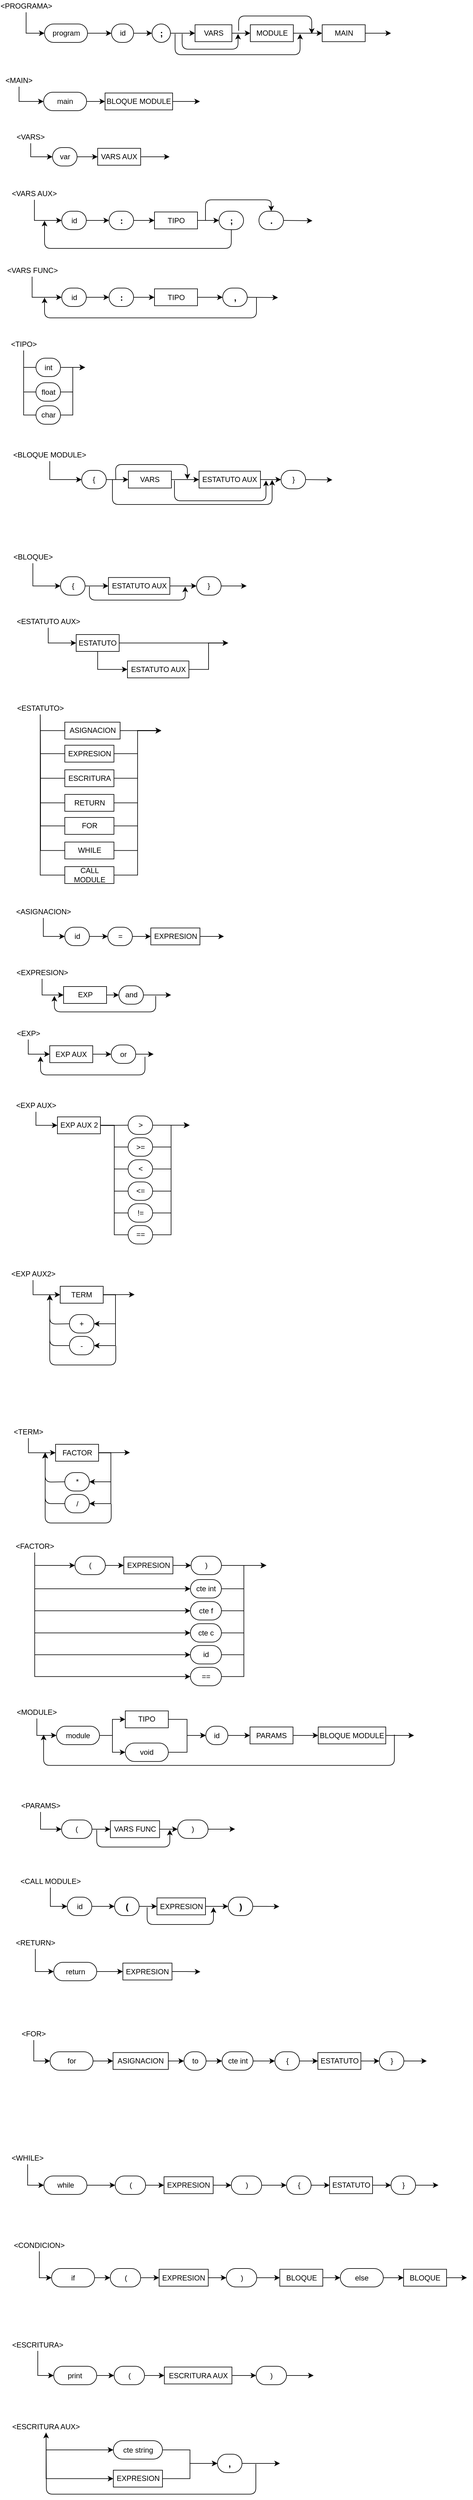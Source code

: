<mxfile version="13.10.0" type="github">
  <diagram id="HbjWb4XwBNiWFZnqmzFt" name="Page-1">
    <mxGraphModel dx="1185" dy="-507" grid="0" gridSize="10" guides="1" tooltips="1" connect="1" arrows="1" fold="1" page="1" pageScale="1" pageWidth="827" pageHeight="1169" math="0" shadow="0">
      <root>
        <mxCell id="0" />
        <mxCell id="1" parent="0" />
        <mxCell id="0wjpcV22vmfzBX8xie9R-3" style="edgeStyle=orthogonalEdgeStyle;rounded=0;orthogonalLoop=1;jettySize=auto;html=1;exitX=0.5;exitY=1;exitDx=0;exitDy=0;entryX=0;entryY=0.5;entryDx=0;entryDy=0;" edge="1" parent="1" source="QDssYqvsrF62F8crRkIU-1" target="QDssYqvsrF62F8crRkIU-30">
          <mxGeometry relative="1" as="geometry" />
        </mxCell>
        <mxCell id="QDssYqvsrF62F8crRkIU-1" value="&amp;lt;PROGRAMA&amp;gt;" style="text;html=1;strokeColor=none;fillColor=none;align=center;verticalAlign=middle;whiteSpace=wrap;rounded=0;" parent="1" vertex="1">
          <mxGeometry x="49.5" y="1215" width="60" height="20" as="geometry" />
        </mxCell>
        <mxCell id="0wjpcV22vmfzBX8xie9R-14" style="edgeStyle=orthogonalEdgeStyle;rounded=0;orthogonalLoop=1;jettySize=auto;html=1;exitX=0.5;exitY=1;exitDx=0;exitDy=0;entryX=0;entryY=0.5;entryDx=0;entryDy=0;" edge="1" parent="1" source="QDssYqvsrF62F8crRkIU-2" target="0wjpcV22vmfzBX8xie9R-15">
          <mxGeometry relative="1" as="geometry" />
        </mxCell>
        <mxCell id="QDssYqvsrF62F8crRkIU-2" value="&amp;lt;MAIN&amp;gt;" style="text;html=1;strokeColor=none;fillColor=none;align=center;verticalAlign=middle;whiteSpace=wrap;rounded=0;" parent="1" vertex="1">
          <mxGeometry x="38" y="1336" width="60" height="20" as="geometry" />
        </mxCell>
        <mxCell id="0wjpcV22vmfzBX8xie9R-47" style="edgeStyle=orthogonalEdgeStyle;rounded=0;orthogonalLoop=1;jettySize=auto;html=1;exitX=0.5;exitY=1;exitDx=0;exitDy=0;entryX=0;entryY=0.5;entryDx=0;entryDy=0;" edge="1" parent="1" source="QDssYqvsrF62F8crRkIU-3" target="0wjpcV22vmfzBX8xie9R-45">
          <mxGeometry relative="1" as="geometry" />
        </mxCell>
        <mxCell id="QDssYqvsrF62F8crRkIU-3" value="&amp;lt;VARS&amp;gt;" style="text;html=1;strokeColor=none;fillColor=none;align=center;verticalAlign=middle;whiteSpace=wrap;rounded=0;" parent="1" vertex="1">
          <mxGeometry x="57" y="1428" width="60" height="20" as="geometry" />
        </mxCell>
        <mxCell id="0wjpcV22vmfzBX8xie9R-51" style="edgeStyle=orthogonalEdgeStyle;rounded=0;orthogonalLoop=1;jettySize=auto;html=1;exitX=0.5;exitY=1;exitDx=0;exitDy=0;entryX=0;entryY=0.5;entryDx=0;entryDy=0;" edge="1" parent="1" source="QDssYqvsrF62F8crRkIU-4" target="0wjpcV22vmfzBX8xie9R-40">
          <mxGeometry relative="1" as="geometry" />
        </mxCell>
        <mxCell id="QDssYqvsrF62F8crRkIU-4" value="&amp;lt;VARS AUX&amp;gt;" style="text;html=1;strokeColor=none;fillColor=none;align=center;verticalAlign=middle;whiteSpace=wrap;rounded=0;" parent="1" vertex="1">
          <mxGeometry x="53" y="1520" width="80" height="20" as="geometry" />
        </mxCell>
        <mxCell id="QDssYqvsrF62F8crRkIU-115" style="edgeStyle=orthogonalEdgeStyle;rounded=0;orthogonalLoop=1;jettySize=auto;html=1;exitX=0.5;exitY=1;exitDx=0;exitDy=0;entryX=0;entryY=0.5;entryDx=0;entryDy=0;endArrow=none;endFill=0;" parent="1" source="QDssYqvsrF62F8crRkIU-6" target="QDssYqvsrF62F8crRkIU-111" edge="1">
          <mxGeometry relative="1" as="geometry" />
        </mxCell>
        <mxCell id="QDssYqvsrF62F8crRkIU-6" value="&amp;lt;TIPO&amp;gt;" style="text;html=1;strokeColor=none;fillColor=none;align=center;verticalAlign=middle;whiteSpace=wrap;rounded=0;" parent="1" vertex="1">
          <mxGeometry x="45.5" y="1765" width="60" height="20" as="geometry" />
        </mxCell>
        <mxCell id="0wjpcV22vmfzBX8xie9R-24" style="edgeStyle=orthogonalEdgeStyle;rounded=0;orthogonalLoop=1;jettySize=auto;html=1;exitX=0.5;exitY=1;exitDx=0;exitDy=0;entryX=0;entryY=0.5;entryDx=0;entryDy=0;" edge="1" parent="1" source="QDssYqvsrF62F8crRkIU-7" target="0wjpcV22vmfzBX8xie9R-19">
          <mxGeometry relative="1" as="geometry" />
        </mxCell>
        <mxCell id="QDssYqvsrF62F8crRkIU-7" value="&amp;lt;BLOQUE MODULE&amp;gt;" style="text;html=1;strokeColor=none;fillColor=none;align=center;verticalAlign=middle;whiteSpace=wrap;rounded=0;" parent="1" vertex="1">
          <mxGeometry x="53" y="1945" width="130" height="20" as="geometry" />
        </mxCell>
        <mxCell id="0wjpcV22vmfzBX8xie9R-35" style="edgeStyle=orthogonalEdgeStyle;rounded=0;orthogonalLoop=1;jettySize=auto;html=1;exitX=0.5;exitY=1;exitDx=0;exitDy=0;entryX=0;entryY=0.5;entryDx=0;entryDy=0;" edge="1" parent="1" source="QDssYqvsrF62F8crRkIU-8" target="0wjpcV22vmfzBX8xie9R-32">
          <mxGeometry relative="1" as="geometry" />
        </mxCell>
        <mxCell id="QDssYqvsrF62F8crRkIU-8" value="&amp;lt;BLOQUE&amp;gt;" style="text;html=1;strokeColor=none;fillColor=none;align=center;verticalAlign=middle;whiteSpace=wrap;rounded=0;" parent="1" vertex="1">
          <mxGeometry x="60.5" y="2111" width="60" height="20" as="geometry" />
        </mxCell>
        <mxCell id="0wjpcV22vmfzBX8xie9R-78" style="edgeStyle=orthogonalEdgeStyle;rounded=0;orthogonalLoop=1;jettySize=auto;html=1;exitX=0.5;exitY=1;exitDx=0;exitDy=0;entryX=0;entryY=0.5;entryDx=0;entryDy=0;" edge="1" parent="1" source="QDssYqvsrF62F8crRkIU-9" target="0wjpcV22vmfzBX8xie9R-76">
          <mxGeometry relative="1" as="geometry" />
        </mxCell>
        <mxCell id="QDssYqvsrF62F8crRkIU-9" value="&amp;lt;ESTATUTO AUX&amp;gt;" style="text;html=1;strokeColor=none;fillColor=none;align=center;verticalAlign=middle;whiteSpace=wrap;rounded=0;" parent="1" vertex="1">
          <mxGeometry x="60.5" y="2216" width="110" height="20" as="geometry" />
        </mxCell>
        <mxCell id="QDssYqvsrF62F8crRkIU-126" style="edgeStyle=orthogonalEdgeStyle;rounded=0;orthogonalLoop=1;jettySize=auto;html=1;exitX=0.5;exitY=1;exitDx=0;exitDy=0;entryX=0;entryY=0.5;entryDx=0;entryDy=0;endArrow=classic;endFill=1;" parent="1" source="QDssYqvsrF62F8crRkIU-11" target="QDssYqvsrF62F8crRkIU-122" edge="1">
          <mxGeometry relative="1" as="geometry" />
        </mxCell>
        <mxCell id="QDssYqvsrF62F8crRkIU-11" value="&amp;lt;ASIGNACION&amp;gt;" style="text;html=1;strokeColor=none;fillColor=none;align=center;verticalAlign=middle;whiteSpace=wrap;rounded=0;" parent="1" vertex="1">
          <mxGeometry x="62.5" y="2688" width="90" height="20" as="geometry" />
        </mxCell>
        <mxCell id="QDssYqvsrF62F8crRkIU-133" style="edgeStyle=orthogonalEdgeStyle;rounded=0;orthogonalLoop=1;jettySize=auto;html=1;exitX=0.5;exitY=1;exitDx=0;exitDy=0;entryX=0;entryY=0.5;entryDx=0;entryDy=0;endArrow=classic;endFill=1;" parent="1" source="QDssYqvsrF62F8crRkIU-12" target="QDssYqvsrF62F8crRkIU-130" edge="1">
          <mxGeometry relative="1" as="geometry" />
        </mxCell>
        <mxCell id="QDssYqvsrF62F8crRkIU-12" value="&amp;lt;EXPRESION&amp;gt;" style="text;html=1;strokeColor=none;fillColor=none;align=center;verticalAlign=middle;whiteSpace=wrap;rounded=0;" parent="1" vertex="1">
          <mxGeometry x="75.5" y="2787" width="60" height="20" as="geometry" />
        </mxCell>
        <mxCell id="QDssYqvsrF62F8crRkIU-137" style="edgeStyle=orthogonalEdgeStyle;rounded=0;orthogonalLoop=1;jettySize=auto;html=1;exitX=0.5;exitY=1;exitDx=0;exitDy=0;entryX=0;entryY=0.5;entryDx=0;entryDy=0;endArrow=classic;endFill=1;" parent="1" source="QDssYqvsrF62F8crRkIU-13" target="QDssYqvsrF62F8crRkIU-138" edge="1">
          <mxGeometry relative="1" as="geometry">
            <mxPoint x="110.5" y="2935.75" as="targetPoint" />
          </mxGeometry>
        </mxCell>
        <mxCell id="QDssYqvsrF62F8crRkIU-13" value="&amp;lt;EXP&amp;gt;" style="text;html=1;strokeColor=none;fillColor=none;align=center;verticalAlign=middle;whiteSpace=wrap;rounded=0;" parent="1" vertex="1">
          <mxGeometry x="55.5" y="2885.75" width="55" height="20" as="geometry" />
        </mxCell>
        <mxCell id="QDssYqvsrF62F8crRkIU-148" style="edgeStyle=orthogonalEdgeStyle;rounded=0;orthogonalLoop=1;jettySize=auto;html=1;exitX=0.5;exitY=1;exitDx=0;exitDy=0;entryX=0;entryY=0.5;entryDx=0;entryDy=0;endArrow=classic;endFill=1;" parent="1" source="QDssYqvsrF62F8crRkIU-14" target="QDssYqvsrF62F8crRkIU-147" edge="1">
          <mxGeometry relative="1" as="geometry" />
        </mxCell>
        <mxCell id="QDssYqvsrF62F8crRkIU-14" value="&amp;lt;EXP AUX&amp;gt;" style="text;html=1;strokeColor=none;fillColor=none;align=center;verticalAlign=middle;whiteSpace=wrap;rounded=0;" parent="1" vertex="1">
          <mxGeometry x="55.5" y="3003.25" width="80" height="20" as="geometry" />
        </mxCell>
        <mxCell id="0wjpcV22vmfzBX8xie9R-87" style="edgeStyle=orthogonalEdgeStyle;rounded=0;orthogonalLoop=1;jettySize=auto;html=1;exitX=0.5;exitY=1;exitDx=0;exitDy=0;entryX=0;entryY=0.5;entryDx=0;entryDy=0;" edge="1" parent="1" source="QDssYqvsrF62F8crRkIU-15" target="QDssYqvsrF62F8crRkIU-47">
          <mxGeometry relative="1" as="geometry" />
        </mxCell>
        <mxCell id="QDssYqvsrF62F8crRkIU-15" value="&amp;lt;EXP AUX2&amp;gt;" style="text;html=1;strokeColor=none;fillColor=none;align=center;verticalAlign=middle;whiteSpace=wrap;rounded=0;" parent="1" vertex="1">
          <mxGeometry x="49.5" y="3277" width="82.5" height="20" as="geometry" />
        </mxCell>
        <mxCell id="0wjpcV22vmfzBX8xie9R-159" style="edgeStyle=orthogonalEdgeStyle;rounded=0;orthogonalLoop=1;jettySize=auto;html=1;exitX=0.5;exitY=1;exitDx=0;exitDy=0;entryX=0;entryY=0.5;entryDx=0;entryDy=0;" edge="1" parent="1" source="QDssYqvsrF62F8crRkIU-19" target="0wjpcV22vmfzBX8xie9R-152">
          <mxGeometry relative="1" as="geometry" />
        </mxCell>
        <mxCell id="QDssYqvsrF62F8crRkIU-19" value="&amp;lt;MODULE&amp;gt;" style="text;html=1;strokeColor=none;fillColor=none;align=center;verticalAlign=middle;whiteSpace=wrap;rounded=0;" parent="1" vertex="1">
          <mxGeometry x="57" y="3990" width="80" height="20" as="geometry" />
        </mxCell>
        <mxCell id="0wjpcV22vmfzBX8xie9R-172" style="edgeStyle=orthogonalEdgeStyle;rounded=0;orthogonalLoop=1;jettySize=auto;html=1;exitX=0.5;exitY=1;exitDx=0;exitDy=0;entryX=0;entryY=0.5;entryDx=0;entryDy=0;" edge="1" parent="1" source="QDssYqvsrF62F8crRkIU-20" target="0wjpcV22vmfzBX8xie9R-169">
          <mxGeometry relative="1" as="geometry" />
        </mxCell>
        <mxCell id="QDssYqvsrF62F8crRkIU-20" value="&amp;lt;PARAMS&amp;gt;" style="text;html=1;strokeColor=none;fillColor=none;align=center;verticalAlign=middle;whiteSpace=wrap;rounded=0;" parent="1" vertex="1">
          <mxGeometry x="59.5" y="4142" width="87" height="20" as="geometry" />
        </mxCell>
        <mxCell id="0wjpcV22vmfzBX8xie9R-202" style="edgeStyle=orthogonalEdgeStyle;rounded=0;orthogonalLoop=1;jettySize=auto;html=1;exitX=0.5;exitY=1;exitDx=0;exitDy=0;entryX=0;entryY=0.5;entryDx=0;entryDy=0;" edge="1" parent="1" source="QDssYqvsrF62F8crRkIU-22" target="0wjpcV22vmfzBX8xie9R-198">
          <mxGeometry relative="1" as="geometry" />
        </mxCell>
        <mxCell id="QDssYqvsrF62F8crRkIU-22" value="&amp;lt;RETURN&amp;gt;" style="text;html=1;strokeColor=none;fillColor=none;align=center;verticalAlign=middle;whiteSpace=wrap;rounded=0;" parent="1" vertex="1">
          <mxGeometry x="64.5" y="4365" width="60" height="20" as="geometry" />
        </mxCell>
        <mxCell id="0wjpcV22vmfzBX8xie9R-204" style="edgeStyle=orthogonalEdgeStyle;rounded=0;orthogonalLoop=1;jettySize=auto;html=1;exitX=0.5;exitY=1;exitDx=0;exitDy=0;entryX=0;entryY=0.5;entryDx=0;entryDy=0;" edge="1" parent="1" source="QDssYqvsrF62F8crRkIU-23" target="0wjpcV22vmfzBX8xie9R-203">
          <mxGeometry relative="1" as="geometry" />
        </mxCell>
        <mxCell id="QDssYqvsrF62F8crRkIU-23" value="&amp;lt;FOR&amp;gt;" style="text;html=1;strokeColor=none;fillColor=none;align=center;verticalAlign=middle;whiteSpace=wrap;rounded=0;" parent="1" vertex="1">
          <mxGeometry x="52" y="4513" width="80" height="20" as="geometry" />
        </mxCell>
        <mxCell id="0wjpcV22vmfzBX8xie9R-273" style="edgeStyle=orthogonalEdgeStyle;rounded=0;orthogonalLoop=1;jettySize=auto;html=1;exitX=0.5;exitY=1;exitDx=0;exitDy=0;entryX=0;entryY=0.5;entryDx=0;entryDy=0;" edge="1" parent="1" source="QDssYqvsrF62F8crRkIU-25" target="0wjpcV22vmfzBX8xie9R-259">
          <mxGeometry relative="1" as="geometry" />
        </mxCell>
        <mxCell id="QDssYqvsrF62F8crRkIU-25" value="&amp;lt;CONDICION&amp;gt;" style="text;html=1;strokeColor=none;fillColor=none;align=center;verticalAlign=middle;whiteSpace=wrap;rounded=0;" parent="1" vertex="1">
          <mxGeometry x="46" y="4856.5" width="110" height="20" as="geometry" />
        </mxCell>
        <mxCell id="0wjpcV22vmfzBX8xie9R-290" style="edgeStyle=orthogonalEdgeStyle;rounded=0;orthogonalLoop=1;jettySize=auto;html=1;exitX=0.5;exitY=1;exitDx=0;exitDy=0;entryX=0;entryY=0.5;entryDx=0;entryDy=0;" edge="1" parent="1" source="QDssYqvsrF62F8crRkIU-26" target="0wjpcV22vmfzBX8xie9R-282">
          <mxGeometry relative="1" as="geometry" />
        </mxCell>
        <mxCell id="QDssYqvsrF62F8crRkIU-26" value="&amp;lt;ESCRITURA&amp;gt;" style="text;html=1;strokeColor=none;fillColor=none;align=center;verticalAlign=middle;whiteSpace=wrap;rounded=0;" parent="1" vertex="1">
          <mxGeometry x="46" y="5018.5" width="105" height="20" as="geometry" />
        </mxCell>
        <mxCell id="0wjpcV22vmfzBX8xie9R-296" style="edgeStyle=orthogonalEdgeStyle;rounded=0;orthogonalLoop=1;jettySize=auto;html=1;exitX=0.5;exitY=1;exitDx=0;exitDy=0;entryX=0;entryY=0.5;entryDx=0;entryDy=0;" edge="1" parent="1" source="QDssYqvsrF62F8crRkIU-27" target="0wjpcV22vmfzBX8xie9R-293">
          <mxGeometry relative="1" as="geometry" />
        </mxCell>
        <mxCell id="0wjpcV22vmfzBX8xie9R-297" style="edgeStyle=orthogonalEdgeStyle;rounded=0;orthogonalLoop=1;jettySize=auto;html=1;exitX=0.5;exitY=1;exitDx=0;exitDy=0;entryX=0;entryY=0.5;entryDx=0;entryDy=0;" edge="1" parent="1" source="QDssYqvsrF62F8crRkIU-27" target="0wjpcV22vmfzBX8xie9R-294">
          <mxGeometry relative="1" as="geometry" />
        </mxCell>
        <mxCell id="QDssYqvsrF62F8crRkIU-27" value="&amp;lt;ESCRITURA AUX&amp;gt;" style="text;html=1;strokeColor=none;fillColor=none;align=center;verticalAlign=middle;whiteSpace=wrap;rounded=0;" parent="1" vertex="1">
          <mxGeometry x="52" y="5151.5" width="120" height="20" as="geometry" />
        </mxCell>
        <mxCell id="0wjpcV22vmfzBX8xie9R-4" style="edgeStyle=orthogonalEdgeStyle;rounded=0;orthogonalLoop=1;jettySize=auto;html=1;exitX=1;exitY=0.5;exitDx=0;exitDy=0;entryX=0;entryY=0.5;entryDx=0;entryDy=0;" edge="1" parent="1" source="QDssYqvsrF62F8crRkIU-30" target="QDssYqvsrF62F8crRkIU-31">
          <mxGeometry relative="1" as="geometry" />
        </mxCell>
        <mxCell id="QDssYqvsrF62F8crRkIU-30" value="program" style="rounded=1;whiteSpace=wrap;html=1;strokeWidth=1;imageWidth=24;arcSize=50;" parent="1" vertex="1">
          <mxGeometry x="109.5" y="1254" width="70" height="30" as="geometry" />
        </mxCell>
        <mxCell id="0wjpcV22vmfzBX8xie9R-5" style="edgeStyle=orthogonalEdgeStyle;rounded=0;orthogonalLoop=1;jettySize=auto;html=1;exitX=1;exitY=0.5;exitDx=0;exitDy=0;entryX=0;entryY=0.5;entryDx=0;entryDy=0;" edge="1" parent="1" source="QDssYqvsrF62F8crRkIU-31" target="QDssYqvsrF62F8crRkIU-33">
          <mxGeometry relative="1" as="geometry" />
        </mxCell>
        <mxCell id="QDssYqvsrF62F8crRkIU-31" value="id" style="rounded=1;whiteSpace=wrap;html=1;strokeWidth=1;imageWidth=24;arcSize=50;" parent="1" vertex="1">
          <mxGeometry x="218.5" y="1254" width="36" height="30" as="geometry" />
        </mxCell>
        <mxCell id="0wjpcV22vmfzBX8xie9R-6" style="edgeStyle=orthogonalEdgeStyle;rounded=0;orthogonalLoop=1;jettySize=auto;html=1;exitX=1;exitY=0.5;exitDx=0;exitDy=0;" edge="1" parent="1" source="QDssYqvsrF62F8crRkIU-33" target="QDssYqvsrF62F8crRkIU-34">
          <mxGeometry relative="1" as="geometry" />
        </mxCell>
        <mxCell id="QDssYqvsrF62F8crRkIU-33" value="&lt;b&gt;&lt;font style=&quot;font-size: 14px&quot;&gt;;&lt;/font&gt;&lt;/b&gt;" style="rounded=1;whiteSpace=wrap;html=1;strokeWidth=1;imageWidth=24;arcSize=50;" parent="1" vertex="1">
          <mxGeometry x="284.5" y="1254" width="30" height="30" as="geometry" />
        </mxCell>
        <mxCell id="0wjpcV22vmfzBX8xie9R-7" style="edgeStyle=orthogonalEdgeStyle;rounded=0;orthogonalLoop=1;jettySize=auto;html=1;exitX=1;exitY=0.5;exitDx=0;exitDy=0;" edge="1" parent="1" source="QDssYqvsrF62F8crRkIU-34" target="0wjpcV22vmfzBX8xie9R-1">
          <mxGeometry relative="1" as="geometry" />
        </mxCell>
        <mxCell id="QDssYqvsrF62F8crRkIU-34" value="VARS" style="rounded=0;whiteSpace=wrap;html=1;strokeWidth=1;" parent="1" vertex="1">
          <mxGeometry x="354.5" y="1255.25" width="60" height="27.5" as="geometry" />
        </mxCell>
        <mxCell id="QDssYqvsrF62F8crRkIU-35" value="VARS AUX" style="rounded=0;whiteSpace=wrap;html=1;strokeWidth=1;" parent="1" vertex="1">
          <mxGeometry x="196" y="1456.25" width="70" height="27.5" as="geometry" />
        </mxCell>
        <mxCell id="QDssYqvsrF62F8crRkIU-38" value="BLOQUE MODULE" style="rounded=0;whiteSpace=wrap;html=1;strokeWidth=1;" parent="1" vertex="1">
          <mxGeometry x="208" y="1366.25" width="110" height="27.5" as="geometry" />
        </mxCell>
        <mxCell id="0wjpcV22vmfzBX8xie9R-88" style="edgeStyle=orthogonalEdgeStyle;rounded=0;orthogonalLoop=1;jettySize=auto;html=1;exitX=1;exitY=0.5;exitDx=0;exitDy=0;entryX=1;entryY=0.5;entryDx=0;entryDy=0;" edge="1" parent="1" source="QDssYqvsrF62F8crRkIU-47" target="0wjpcV22vmfzBX8xie9R-85">
          <mxGeometry relative="1" as="geometry" />
        </mxCell>
        <mxCell id="0wjpcV22vmfzBX8xie9R-89" style="edgeStyle=orthogonalEdgeStyle;rounded=0;orthogonalLoop=1;jettySize=auto;html=1;exitX=1;exitY=0.5;exitDx=0;exitDy=0;entryX=1;entryY=0.5;entryDx=0;entryDy=0;" edge="1" parent="1" source="QDssYqvsrF62F8crRkIU-47" target="0wjpcV22vmfzBX8xie9R-86">
          <mxGeometry relative="1" as="geometry" />
        </mxCell>
        <mxCell id="QDssYqvsrF62F8crRkIU-47" value="TERM" style="rounded=0;whiteSpace=wrap;html=1;strokeWidth=1;" parent="1" vertex="1">
          <mxGeometry x="135" y="3307" width="70" height="27.5" as="geometry" />
        </mxCell>
        <mxCell id="0wjpcV22vmfzBX8xie9R-289" style="edgeStyle=orthogonalEdgeStyle;rounded=0;orthogonalLoop=1;jettySize=auto;html=1;exitX=1;exitY=0.5;exitDx=0;exitDy=0;entryX=0;entryY=0.5;entryDx=0;entryDy=0;" edge="1" parent="1" source="QDssYqvsrF62F8crRkIU-57" target="0wjpcV22vmfzBX8xie9R-285">
          <mxGeometry relative="1" as="geometry" />
        </mxCell>
        <mxCell id="QDssYqvsrF62F8crRkIU-57" value="ESCRITURA AUX" style="rounded=0;whiteSpace=wrap;html=1;strokeWidth=1;" parent="1" vertex="1">
          <mxGeometry x="304.56" y="5064.75" width="110" height="27.5" as="geometry" />
        </mxCell>
        <mxCell id="QDssYqvsrF62F8crRkIU-84" style="edgeStyle=orthogonalEdgeStyle;rounded=0;orthogonalLoop=1;jettySize=auto;html=1;exitX=0.5;exitY=1;exitDx=0;exitDy=0;entryX=0;entryY=0.5;entryDx=0;entryDy=0;endArrow=none;endFill=0;" parent="1" source="QDssYqvsrF62F8crRkIU-86" target="QDssYqvsrF62F8crRkIU-105" edge="1">
          <mxGeometry relative="1" as="geometry" />
        </mxCell>
        <mxCell id="QDssYqvsrF62F8crRkIU-85" style="edgeStyle=orthogonalEdgeStyle;rounded=0;orthogonalLoop=1;jettySize=auto;html=1;exitX=0.5;exitY=1;exitDx=0;exitDy=0;entryX=0;entryY=0.5;entryDx=0;entryDy=0;endArrow=none;endFill=0;" parent="1" source="QDssYqvsrF62F8crRkIU-86" target="QDssYqvsrF62F8crRkIU-94" edge="1">
          <mxGeometry relative="1" as="geometry" />
        </mxCell>
        <mxCell id="QDssYqvsrF62F8crRkIU-86" value="&amp;lt;ESTATUTO&amp;gt;" style="text;html=1;strokeColor=none;fillColor=none;align=center;verticalAlign=middle;whiteSpace=wrap;rounded=0;" parent="1" vertex="1">
          <mxGeometry x="62.5" y="2357" width="80" height="20" as="geometry" />
        </mxCell>
        <mxCell id="QDssYqvsrF62F8crRkIU-87" style="edgeStyle=orthogonalEdgeStyle;rounded=0;orthogonalLoop=1;jettySize=auto;html=1;exitX=0;exitY=0.5;exitDx=0;exitDy=0;entryX=0.5;entryY=1;entryDx=0;entryDy=0;endArrow=none;endFill=0;" parent="1" source="QDssYqvsrF62F8crRkIU-89" target="QDssYqvsrF62F8crRkIU-86" edge="1">
          <mxGeometry relative="1" as="geometry" />
        </mxCell>
        <mxCell id="QDssYqvsrF62F8crRkIU-88" style="edgeStyle=orthogonalEdgeStyle;rounded=0;orthogonalLoop=1;jettySize=auto;html=1;exitX=1;exitY=0.5;exitDx=0;exitDy=0;endArrow=classic;endFill=1;entryX=0;entryY=0.5;entryDx=0;entryDy=0;" parent="1" source="QDssYqvsrF62F8crRkIU-89" target="QDssYqvsrF62F8crRkIU-106" edge="1">
          <mxGeometry relative="1" as="geometry">
            <mxPoint x="292.5" y="2403.138" as="targetPoint" />
          </mxGeometry>
        </mxCell>
        <mxCell id="QDssYqvsrF62F8crRkIU-89" value="ASIGNACION" style="rounded=0;whiteSpace=wrap;html=1;strokeWidth=1;" parent="1" vertex="1">
          <mxGeometry x="142.5" y="2389.5" width="90" height="27.5" as="geometry" />
        </mxCell>
        <mxCell id="QDssYqvsrF62F8crRkIU-90" style="edgeStyle=orthogonalEdgeStyle;rounded=0;orthogonalLoop=1;jettySize=auto;html=1;exitX=0;exitY=0.5;exitDx=0;exitDy=0;entryX=0.5;entryY=1;entryDx=0;entryDy=0;endArrow=none;endFill=0;" parent="1" source="QDssYqvsrF62F8crRkIU-92" target="QDssYqvsrF62F8crRkIU-86" edge="1">
          <mxGeometry relative="1" as="geometry" />
        </mxCell>
        <mxCell id="QDssYqvsrF62F8crRkIU-91" style="edgeStyle=orthogonalEdgeStyle;rounded=0;orthogonalLoop=1;jettySize=auto;html=1;exitX=1;exitY=0.5;exitDx=0;exitDy=0;endArrow=classic;endFill=1;entryX=0;entryY=0.5;entryDx=0;entryDy=0;" parent="1" source="QDssYqvsrF62F8crRkIU-92" target="QDssYqvsrF62F8crRkIU-106" edge="1">
          <mxGeometry relative="1" as="geometry">
            <mxPoint x="262.5" y="2441.069" as="targetPoint" />
          </mxGeometry>
        </mxCell>
        <mxCell id="QDssYqvsrF62F8crRkIU-92" value="EXPRESION" style="rounded=0;whiteSpace=wrap;html=1;strokeWidth=1;" parent="1" vertex="1">
          <mxGeometry x="142.5" y="2427" width="80" height="27.5" as="geometry" />
        </mxCell>
        <mxCell id="QDssYqvsrF62F8crRkIU-93" style="edgeStyle=orthogonalEdgeStyle;rounded=0;orthogonalLoop=1;jettySize=auto;html=1;exitX=1;exitY=0.5;exitDx=0;exitDy=0;entryX=0;entryY=0.5;entryDx=0;entryDy=0;endArrow=classic;endFill=1;" parent="1" source="QDssYqvsrF62F8crRkIU-94" target="QDssYqvsrF62F8crRkIU-106" edge="1">
          <mxGeometry relative="1" as="geometry" />
        </mxCell>
        <mxCell id="QDssYqvsrF62F8crRkIU-94" value="ESCRITURA" style="rounded=0;whiteSpace=wrap;html=1;strokeWidth=1;" parent="1" vertex="1">
          <mxGeometry x="142.5" y="2467" width="80" height="27.5" as="geometry" />
        </mxCell>
        <mxCell id="QDssYqvsrF62F8crRkIU-95" style="edgeStyle=orthogonalEdgeStyle;rounded=0;orthogonalLoop=1;jettySize=auto;html=1;exitX=0;exitY=0.5;exitDx=0;exitDy=0;endArrow=none;endFill=0;" parent="1" source="QDssYqvsrF62F8crRkIU-97" edge="1">
          <mxGeometry relative="1" as="geometry">
            <mxPoint x="102.5" y="2377" as="targetPoint" />
          </mxGeometry>
        </mxCell>
        <mxCell id="QDssYqvsrF62F8crRkIU-96" style="edgeStyle=orthogonalEdgeStyle;rounded=0;orthogonalLoop=1;jettySize=auto;html=1;exitX=1;exitY=0.5;exitDx=0;exitDy=0;entryX=0;entryY=0.5;entryDx=0;entryDy=0;endArrow=classic;endFill=1;" parent="1" source="QDssYqvsrF62F8crRkIU-97" target="QDssYqvsrF62F8crRkIU-106" edge="1">
          <mxGeometry relative="1" as="geometry" />
        </mxCell>
        <mxCell id="QDssYqvsrF62F8crRkIU-97" value="RETURN" style="rounded=0;whiteSpace=wrap;html=1;strokeWidth=1;" parent="1" vertex="1">
          <mxGeometry x="142.5" y="2507" width="80" height="27.5" as="geometry" />
        </mxCell>
        <mxCell id="QDssYqvsrF62F8crRkIU-98" style="edgeStyle=orthogonalEdgeStyle;rounded=0;orthogonalLoop=1;jettySize=auto;html=1;exitX=0;exitY=0.5;exitDx=0;exitDy=0;endArrow=none;endFill=0;" parent="1" source="QDssYqvsrF62F8crRkIU-100" edge="1">
          <mxGeometry relative="1" as="geometry">
            <mxPoint x="102.5" y="2377" as="targetPoint" />
          </mxGeometry>
        </mxCell>
        <mxCell id="QDssYqvsrF62F8crRkIU-99" style="edgeStyle=orthogonalEdgeStyle;rounded=0;orthogonalLoop=1;jettySize=auto;html=1;exitX=1;exitY=0.5;exitDx=0;exitDy=0;entryX=0;entryY=0.5;entryDx=0;entryDy=0;endArrow=classic;endFill=1;" parent="1" source="QDssYqvsrF62F8crRkIU-100" target="QDssYqvsrF62F8crRkIU-106" edge="1">
          <mxGeometry relative="1" as="geometry" />
        </mxCell>
        <mxCell id="QDssYqvsrF62F8crRkIU-100" value="FOR" style="rounded=0;whiteSpace=wrap;html=1;strokeWidth=1;" parent="1" vertex="1">
          <mxGeometry x="142.5" y="2544.5" width="80" height="27.5" as="geometry" />
        </mxCell>
        <mxCell id="QDssYqvsrF62F8crRkIU-101" style="edgeStyle=orthogonalEdgeStyle;rounded=0;orthogonalLoop=1;jettySize=auto;html=1;exitX=0;exitY=0.5;exitDx=0;exitDy=0;endArrow=none;endFill=0;" parent="1" source="QDssYqvsrF62F8crRkIU-103" edge="1">
          <mxGeometry relative="1" as="geometry">
            <mxPoint x="102.5" y="2377" as="targetPoint" />
          </mxGeometry>
        </mxCell>
        <mxCell id="QDssYqvsrF62F8crRkIU-102" style="edgeStyle=orthogonalEdgeStyle;rounded=0;orthogonalLoop=1;jettySize=auto;html=1;exitX=1;exitY=0.5;exitDx=0;exitDy=0;entryX=0;entryY=0.5;entryDx=0;entryDy=0;endArrow=classic;endFill=1;" parent="1" source="QDssYqvsrF62F8crRkIU-103" target="QDssYqvsrF62F8crRkIU-106" edge="1">
          <mxGeometry relative="1" as="geometry" />
        </mxCell>
        <mxCell id="QDssYqvsrF62F8crRkIU-103" value="WHILE" style="rounded=0;whiteSpace=wrap;html=1;strokeWidth=1;" parent="1" vertex="1">
          <mxGeometry x="142.5" y="2584.5" width="80" height="27.5" as="geometry" />
        </mxCell>
        <mxCell id="QDssYqvsrF62F8crRkIU-104" style="edgeStyle=orthogonalEdgeStyle;rounded=0;orthogonalLoop=1;jettySize=auto;html=1;exitX=1;exitY=0.5;exitDx=0;exitDy=0;entryX=0;entryY=0.5;entryDx=0;entryDy=0;endArrow=classic;endFill=1;" parent="1" source="QDssYqvsrF62F8crRkIU-105" target="QDssYqvsrF62F8crRkIU-106" edge="1">
          <mxGeometry relative="1" as="geometry" />
        </mxCell>
        <mxCell id="QDssYqvsrF62F8crRkIU-105" value="CALL MODULE" style="rounded=0;whiteSpace=wrap;html=1;strokeWidth=1;" parent="1" vertex="1">
          <mxGeometry x="142.5" y="2624.5" width="80" height="27.5" as="geometry" />
        </mxCell>
        <mxCell id="QDssYqvsrF62F8crRkIU-106" value="" style="rounded=0;whiteSpace=wrap;html=1;strokeWidth=1;strokeColor=none;" parent="1" vertex="1">
          <mxGeometry x="299.5" y="2389.5" width="23" height="27.5" as="geometry" />
        </mxCell>
        <mxCell id="QDssYqvsrF62F8crRkIU-118" style="edgeStyle=orthogonalEdgeStyle;rounded=0;orthogonalLoop=1;jettySize=auto;html=1;exitX=0;exitY=0.5;exitDx=0;exitDy=0;entryX=0.5;entryY=1;entryDx=0;entryDy=0;endArrow=none;endFill=0;" parent="1" source="QDssYqvsrF62F8crRkIU-108" target="QDssYqvsrF62F8crRkIU-6" edge="1">
          <mxGeometry relative="1" as="geometry" />
        </mxCell>
        <mxCell id="QDssYqvsrF62F8crRkIU-120" style="edgeStyle=orthogonalEdgeStyle;rounded=0;orthogonalLoop=1;jettySize=auto;html=1;exitX=1;exitY=0.5;exitDx=0;exitDy=0;entryX=0;entryY=0.5;entryDx=0;entryDy=0;endArrow=classic;endFill=1;" parent="1" source="QDssYqvsrF62F8crRkIU-108" target="QDssYqvsrF62F8crRkIU-114" edge="1">
          <mxGeometry relative="1" as="geometry" />
        </mxCell>
        <mxCell id="QDssYqvsrF62F8crRkIU-108" value="float" style="rounded=1;whiteSpace=wrap;html=1;strokeWidth=1;imageWidth=24;arcSize=50;" parent="1" vertex="1">
          <mxGeometry x="95.5" y="1837.5" width="40" height="30" as="geometry" />
        </mxCell>
        <mxCell id="QDssYqvsrF62F8crRkIU-121" style="edgeStyle=orthogonalEdgeStyle;rounded=0;orthogonalLoop=1;jettySize=auto;html=1;exitX=1;exitY=0.5;exitDx=0;exitDy=0;entryX=0;entryY=0.5;entryDx=0;entryDy=0;endArrow=classic;endFill=1;" parent="1" source="QDssYqvsrF62F8crRkIU-111" target="QDssYqvsrF62F8crRkIU-114" edge="1">
          <mxGeometry relative="1" as="geometry" />
        </mxCell>
        <mxCell id="QDssYqvsrF62F8crRkIU-111" value="char" style="rounded=1;whiteSpace=wrap;html=1;strokeWidth=1;imageWidth=24;arcSize=50;" parent="1" vertex="1">
          <mxGeometry x="95.5" y="1875" width="40" height="30" as="geometry" />
        </mxCell>
        <mxCell id="QDssYqvsrF62F8crRkIU-117" style="edgeStyle=orthogonalEdgeStyle;rounded=0;orthogonalLoop=1;jettySize=auto;html=1;exitX=0;exitY=0.5;exitDx=0;exitDy=0;entryX=0.5;entryY=1;entryDx=0;entryDy=0;endArrow=none;endFill=0;" parent="1" source="QDssYqvsrF62F8crRkIU-112" target="QDssYqvsrF62F8crRkIU-6" edge="1">
          <mxGeometry relative="1" as="geometry" />
        </mxCell>
        <mxCell id="QDssYqvsrF62F8crRkIU-119" style="edgeStyle=orthogonalEdgeStyle;rounded=0;orthogonalLoop=1;jettySize=auto;html=1;exitX=1;exitY=0.5;exitDx=0;exitDy=0;entryX=0;entryY=0.5;entryDx=0;entryDy=0;endArrow=classic;endFill=1;" parent="1" source="QDssYqvsrF62F8crRkIU-112" target="QDssYqvsrF62F8crRkIU-114" edge="1">
          <mxGeometry relative="1" as="geometry" />
        </mxCell>
        <mxCell id="QDssYqvsrF62F8crRkIU-112" value="int" style="rounded=1;whiteSpace=wrap;html=1;strokeWidth=1;imageWidth=24;arcSize=50;" parent="1" vertex="1">
          <mxGeometry x="95.5" y="1797.5" width="40" height="30" as="geometry" />
        </mxCell>
        <mxCell id="QDssYqvsrF62F8crRkIU-114" value="" style="rounded=1;whiteSpace=wrap;html=1;strokeWidth=1;imageWidth=24;arcSize=50;strokeColor=none;" parent="1" vertex="1">
          <mxGeometry x="175.5" y="1805.63" width="10" height="13.75" as="geometry" />
        </mxCell>
        <mxCell id="QDssYqvsrF62F8crRkIU-128" style="edgeStyle=orthogonalEdgeStyle;rounded=0;orthogonalLoop=1;jettySize=auto;html=1;exitX=1;exitY=0.5;exitDx=0;exitDy=0;entryX=0;entryY=0.5;entryDx=0;entryDy=0;endArrow=classic;endFill=1;" parent="1" source="QDssYqvsrF62F8crRkIU-122" target="QDssYqvsrF62F8crRkIU-123" edge="1">
          <mxGeometry relative="1" as="geometry" />
        </mxCell>
        <mxCell id="QDssYqvsrF62F8crRkIU-122" value="id" style="rounded=1;whiteSpace=wrap;html=1;strokeWidth=1;imageWidth=24;arcSize=50;" parent="1" vertex="1">
          <mxGeometry x="142.5" y="2723" width="40" height="30" as="geometry" />
        </mxCell>
        <mxCell id="QDssYqvsrF62F8crRkIU-129" style="edgeStyle=orthogonalEdgeStyle;rounded=0;orthogonalLoop=1;jettySize=auto;html=1;exitX=1;exitY=0.5;exitDx=0;exitDy=0;entryX=0;entryY=0.5;entryDx=0;entryDy=0;endArrow=classic;endFill=1;" parent="1" source="QDssYqvsrF62F8crRkIU-123" target="QDssYqvsrF62F8crRkIU-125" edge="1">
          <mxGeometry relative="1" as="geometry" />
        </mxCell>
        <mxCell id="QDssYqvsrF62F8crRkIU-123" value="=" style="rounded=1;whiteSpace=wrap;html=1;strokeWidth=1;imageWidth=24;arcSize=50;" parent="1" vertex="1">
          <mxGeometry x="212.5" y="2723" width="40" height="30" as="geometry" />
        </mxCell>
        <mxCell id="QDssYqvsrF62F8crRkIU-125" value="EXPRESION" style="rounded=0;whiteSpace=wrap;html=1;strokeWidth=1;" parent="1" vertex="1">
          <mxGeometry x="282.5" y="2724.25" width="80" height="27.5" as="geometry" />
        </mxCell>
        <mxCell id="QDssYqvsrF62F8crRkIU-134" style="edgeStyle=orthogonalEdgeStyle;rounded=0;orthogonalLoop=1;jettySize=auto;html=1;exitX=1;exitY=0.5;exitDx=0;exitDy=0;entryX=0;entryY=0.5;entryDx=0;entryDy=0;endArrow=classic;endFill=1;" parent="1" source="QDssYqvsrF62F8crRkIU-130" target="QDssYqvsrF62F8crRkIU-131" edge="1">
          <mxGeometry relative="1" as="geometry" />
        </mxCell>
        <mxCell id="QDssYqvsrF62F8crRkIU-130" value="EXP" style="rounded=0;whiteSpace=wrap;html=1;strokeWidth=1;" parent="1" vertex="1">
          <mxGeometry x="140.5" y="2819.5" width="70" height="27.5" as="geometry" />
        </mxCell>
        <mxCell id="QDssYqvsrF62F8crRkIU-135" style="edgeStyle=orthogonalEdgeStyle;rounded=0;orthogonalLoop=1;jettySize=auto;html=1;exitX=1;exitY=0.5;exitDx=0;exitDy=0;entryX=0;entryY=0.5;entryDx=0;entryDy=0;endArrow=classic;endFill=1;" parent="1" source="QDssYqvsrF62F8crRkIU-131" target="QDssYqvsrF62F8crRkIU-132" edge="1">
          <mxGeometry relative="1" as="geometry" />
        </mxCell>
        <mxCell id="QDssYqvsrF62F8crRkIU-131" value="and" style="rounded=1;whiteSpace=wrap;html=1;strokeWidth=1;imageWidth=24;arcSize=50;" parent="1" vertex="1">
          <mxGeometry x="230.5" y="2818.25" width="40" height="30" as="geometry" />
        </mxCell>
        <mxCell id="QDssYqvsrF62F8crRkIU-132" value="" style="rounded=0;whiteSpace=wrap;html=1;strokeWidth=1;strokeColor=none;" parent="1" vertex="1">
          <mxGeometry x="315.5" y="2819.5" width="10" height="27.5" as="geometry" />
        </mxCell>
        <mxCell id="QDssYqvsrF62F8crRkIU-144" style="edgeStyle=orthogonalEdgeStyle;rounded=0;orthogonalLoop=1;jettySize=auto;html=1;exitX=1;exitY=0.5;exitDx=0;exitDy=0;entryX=0;entryY=0.5;entryDx=0;entryDy=0;endArrow=classic;endFill=1;" parent="1" source="QDssYqvsrF62F8crRkIU-138" target="QDssYqvsrF62F8crRkIU-139" edge="1">
          <mxGeometry relative="1" as="geometry" />
        </mxCell>
        <mxCell id="QDssYqvsrF62F8crRkIU-138" value="EXP AUX" style="rounded=0;whiteSpace=wrap;html=1;strokeWidth=1;" parent="1" vertex="1">
          <mxGeometry x="118" y="2915.75" width="70" height="27.5" as="geometry" />
        </mxCell>
        <mxCell id="QDssYqvsrF62F8crRkIU-145" style="edgeStyle=orthogonalEdgeStyle;rounded=0;orthogonalLoop=1;jettySize=auto;html=1;exitX=1;exitY=0.5;exitDx=0;exitDy=0;entryX=0;entryY=0.5;entryDx=0;entryDy=0;endArrow=classic;endFill=1;" parent="1" source="QDssYqvsrF62F8crRkIU-139" edge="1">
          <mxGeometry relative="1" as="geometry">
            <mxPoint x="287" y="2929.25" as="targetPoint" />
          </mxGeometry>
        </mxCell>
        <mxCell id="QDssYqvsrF62F8crRkIU-139" value="or" style="rounded=1;whiteSpace=wrap;html=1;strokeWidth=1;imageWidth=24;arcSize=50;" parent="1" vertex="1">
          <mxGeometry x="218" y="2914.5" width="40" height="30" as="geometry" />
        </mxCell>
        <mxCell id="QDssYqvsrF62F8crRkIU-141" value="" style="endArrow=classic;html=1;" parent="1" edge="1">
          <mxGeometry width="50" height="50" relative="1" as="geometry">
            <mxPoint x="290.5" y="2834.75" as="sourcePoint" />
            <mxPoint x="125.5" y="2834.75" as="targetPoint" />
            <Array as="points">
              <mxPoint x="290.5" y="2860.75" />
              <mxPoint x="125.5" y="2860.75" />
            </Array>
          </mxGeometry>
        </mxCell>
        <mxCell id="QDssYqvsrF62F8crRkIU-143" value="" style="rounded=0;whiteSpace=wrap;html=1;strokeWidth=1;strokeColor=none;" parent="1" vertex="1">
          <mxGeometry x="291.5" y="2914.5" width="11" height="27.5" as="geometry" />
        </mxCell>
        <mxCell id="QDssYqvsrF62F8crRkIU-146" value="" style="endArrow=classic;html=1;" parent="1" edge="1">
          <mxGeometry width="50" height="50" relative="1" as="geometry">
            <mxPoint x="273" y="2933.75" as="sourcePoint" />
            <mxPoint x="103" y="2933.25" as="targetPoint" />
            <Array as="points">
              <mxPoint x="273" y="2963.25" />
              <mxPoint x="103" y="2963.25" />
            </Array>
          </mxGeometry>
        </mxCell>
        <mxCell id="QDssYqvsrF62F8crRkIU-155" style="edgeStyle=orthogonalEdgeStyle;rounded=0;orthogonalLoop=1;jettySize=auto;html=1;exitX=1;exitY=0.5;exitDx=0;exitDy=0;entryX=0;entryY=0.5;entryDx=0;entryDy=0;endArrow=none;endFill=0;" parent="1" source="QDssYqvsrF62F8crRkIU-147" target="QDssYqvsrF62F8crRkIU-149" edge="1">
          <mxGeometry relative="1" as="geometry" />
        </mxCell>
        <mxCell id="QDssYqvsrF62F8crRkIU-156" style="edgeStyle=orthogonalEdgeStyle;rounded=0;orthogonalLoop=1;jettySize=auto;html=1;exitX=1;exitY=0.5;exitDx=0;exitDy=0;entryX=0;entryY=0.5;entryDx=0;entryDy=0;endArrow=none;endFill=0;" parent="1" source="QDssYqvsrF62F8crRkIU-147" target="QDssYqvsrF62F8crRkIU-152" edge="1">
          <mxGeometry relative="1" as="geometry" />
        </mxCell>
        <mxCell id="QDssYqvsrF62F8crRkIU-157" style="edgeStyle=orthogonalEdgeStyle;rounded=0;orthogonalLoop=1;jettySize=auto;html=1;exitX=1;exitY=0.5;exitDx=0;exitDy=0;entryX=0;entryY=0.5;entryDx=0;entryDy=0;endArrow=none;endFill=0;" parent="1" source="QDssYqvsrF62F8crRkIU-147" target="QDssYqvsrF62F8crRkIU-150" edge="1">
          <mxGeometry relative="1" as="geometry" />
        </mxCell>
        <mxCell id="QDssYqvsrF62F8crRkIU-158" style="edgeStyle=orthogonalEdgeStyle;rounded=0;orthogonalLoop=1;jettySize=auto;html=1;exitX=1;exitY=0.5;exitDx=0;exitDy=0;entryX=0;entryY=0.5;entryDx=0;entryDy=0;endArrow=none;endFill=0;" parent="1" source="QDssYqvsrF62F8crRkIU-147" target="QDssYqvsrF62F8crRkIU-154" edge="1">
          <mxGeometry relative="1" as="geometry" />
        </mxCell>
        <mxCell id="QDssYqvsrF62F8crRkIU-159" style="edgeStyle=orthogonalEdgeStyle;rounded=0;orthogonalLoop=1;jettySize=auto;html=1;exitX=1;exitY=0.5;exitDx=0;exitDy=0;entryX=0;entryY=0.5;entryDx=0;entryDy=0;endArrow=none;endFill=0;" parent="1" source="QDssYqvsrF62F8crRkIU-147" target="QDssYqvsrF62F8crRkIU-151" edge="1">
          <mxGeometry relative="1" as="geometry" />
        </mxCell>
        <mxCell id="QDssYqvsrF62F8crRkIU-160" style="edgeStyle=orthogonalEdgeStyle;rounded=0;orthogonalLoop=1;jettySize=auto;html=1;exitX=1;exitY=0.5;exitDx=0;exitDy=0;entryX=0;entryY=0.5;entryDx=0;entryDy=0;endArrow=none;endFill=0;" parent="1" source="QDssYqvsrF62F8crRkIU-147" target="QDssYqvsrF62F8crRkIU-153" edge="1">
          <mxGeometry relative="1" as="geometry" />
        </mxCell>
        <mxCell id="QDssYqvsrF62F8crRkIU-147" value="EXP AUX 2" style="rounded=0;whiteSpace=wrap;html=1;strokeWidth=1;" parent="1" vertex="1">
          <mxGeometry x="130.5" y="3031.5" width="70" height="27.5" as="geometry" />
        </mxCell>
        <mxCell id="QDssYqvsrF62F8crRkIU-162" style="edgeStyle=orthogonalEdgeStyle;rounded=0;orthogonalLoop=1;jettySize=auto;html=1;exitX=1;exitY=0.5;exitDx=0;exitDy=0;entryX=0;entryY=0.5;entryDx=0;entryDy=0;endArrow=classic;endFill=1;" parent="1" source="QDssYqvsrF62F8crRkIU-149" target="QDssYqvsrF62F8crRkIU-161" edge="1">
          <mxGeometry relative="1" as="geometry" />
        </mxCell>
        <mxCell id="QDssYqvsrF62F8crRkIU-149" value="&amp;gt;" style="rounded=1;whiteSpace=wrap;html=1;strokeWidth=1;imageWidth=24;arcSize=50;" parent="1" vertex="1">
          <mxGeometry x="245.5" y="3030" width="40" height="30" as="geometry" />
        </mxCell>
        <mxCell id="QDssYqvsrF62F8crRkIU-164" style="edgeStyle=orthogonalEdgeStyle;rounded=0;orthogonalLoop=1;jettySize=auto;html=1;exitX=1;exitY=0.5;exitDx=0;exitDy=0;entryX=0;entryY=0.5;entryDx=0;entryDy=0;endArrow=classic;endFill=1;" parent="1" source="QDssYqvsrF62F8crRkIU-150" target="QDssYqvsrF62F8crRkIU-161" edge="1">
          <mxGeometry relative="1" as="geometry" />
        </mxCell>
        <mxCell id="QDssYqvsrF62F8crRkIU-150" value="&amp;lt;" style="rounded=1;whiteSpace=wrap;html=1;strokeWidth=1;imageWidth=24;arcSize=50;" parent="1" vertex="1">
          <mxGeometry x="245.5" y="3101.25" width="40" height="30" as="geometry" />
        </mxCell>
        <mxCell id="QDssYqvsrF62F8crRkIU-166" style="edgeStyle=orthogonalEdgeStyle;rounded=0;orthogonalLoop=1;jettySize=auto;html=1;exitX=1;exitY=0.5;exitDx=0;exitDy=0;entryX=0;entryY=0.5;entryDx=0;entryDy=0;endArrow=classic;endFill=1;" parent="1" source="QDssYqvsrF62F8crRkIU-151" target="QDssYqvsrF62F8crRkIU-161" edge="1">
          <mxGeometry relative="1" as="geometry" />
        </mxCell>
        <mxCell id="QDssYqvsrF62F8crRkIU-151" value="!=" style="rounded=1;whiteSpace=wrap;html=1;strokeWidth=1;imageWidth=24;arcSize=50;" parent="1" vertex="1">
          <mxGeometry x="245.5" y="3172.75" width="40" height="30" as="geometry" />
        </mxCell>
        <mxCell id="QDssYqvsrF62F8crRkIU-163" style="edgeStyle=orthogonalEdgeStyle;rounded=0;orthogonalLoop=1;jettySize=auto;html=1;exitX=1;exitY=0.5;exitDx=0;exitDy=0;entryX=0;entryY=0.5;entryDx=0;entryDy=0;endArrow=classic;endFill=1;" parent="1" source="QDssYqvsrF62F8crRkIU-152" target="QDssYqvsrF62F8crRkIU-161" edge="1">
          <mxGeometry relative="1" as="geometry" />
        </mxCell>
        <mxCell id="QDssYqvsrF62F8crRkIU-152" value="&amp;gt;=" style="rounded=1;whiteSpace=wrap;html=1;strokeWidth=1;imageWidth=24;arcSize=50;" parent="1" vertex="1">
          <mxGeometry x="245.5" y="3065.5" width="40" height="30" as="geometry" />
        </mxCell>
        <mxCell id="QDssYqvsrF62F8crRkIU-167" style="edgeStyle=orthogonalEdgeStyle;rounded=0;orthogonalLoop=1;jettySize=auto;html=1;exitX=1;exitY=0.5;exitDx=0;exitDy=0;entryX=0;entryY=0.5;entryDx=0;entryDy=0;endArrow=classic;endFill=1;" parent="1" source="QDssYqvsrF62F8crRkIU-153" target="QDssYqvsrF62F8crRkIU-161" edge="1">
          <mxGeometry relative="1" as="geometry" />
        </mxCell>
        <mxCell id="QDssYqvsrF62F8crRkIU-153" value="==" style="rounded=1;whiteSpace=wrap;html=1;strokeWidth=1;imageWidth=24;arcSize=50;" parent="1" vertex="1">
          <mxGeometry x="245.5" y="3208.25" width="40" height="30" as="geometry" />
        </mxCell>
        <mxCell id="QDssYqvsrF62F8crRkIU-165" style="edgeStyle=orthogonalEdgeStyle;rounded=0;orthogonalLoop=1;jettySize=auto;html=1;exitX=1;exitY=0.5;exitDx=0;exitDy=0;entryX=0;entryY=0.5;entryDx=0;entryDy=0;endArrow=classic;endFill=1;" parent="1" source="QDssYqvsrF62F8crRkIU-154" target="QDssYqvsrF62F8crRkIU-161" edge="1">
          <mxGeometry relative="1" as="geometry" />
        </mxCell>
        <mxCell id="QDssYqvsrF62F8crRkIU-154" value="&amp;lt;=" style="rounded=1;whiteSpace=wrap;html=1;strokeWidth=1;imageWidth=24;arcSize=50;" parent="1" vertex="1">
          <mxGeometry x="245.5" y="3137.25" width="40" height="30" as="geometry" />
        </mxCell>
        <mxCell id="QDssYqvsrF62F8crRkIU-161" value="" style="rounded=0;whiteSpace=wrap;html=1;strokeWidth=1;strokeColor=none;" parent="1" vertex="1">
          <mxGeometry x="345.5" y="3031.25" width="10" height="27.5" as="geometry" />
        </mxCell>
        <mxCell id="0wjpcV22vmfzBX8xie9R-8" style="edgeStyle=orthogonalEdgeStyle;rounded=0;orthogonalLoop=1;jettySize=auto;html=1;exitX=1;exitY=0.5;exitDx=0;exitDy=0;entryX=0;entryY=0.5;entryDx=0;entryDy=0;" edge="1" parent="1" source="0wjpcV22vmfzBX8xie9R-1" target="0wjpcV22vmfzBX8xie9R-2">
          <mxGeometry relative="1" as="geometry" />
        </mxCell>
        <mxCell id="0wjpcV22vmfzBX8xie9R-1" value="MODULE" style="rounded=0;whiteSpace=wrap;html=1;strokeWidth=1;" vertex="1" parent="1">
          <mxGeometry x="444.5" y="1255.25" width="70" height="27.5" as="geometry" />
        </mxCell>
        <mxCell id="0wjpcV22vmfzBX8xie9R-2" value="MAIN" style="rounded=0;whiteSpace=wrap;html=1;strokeWidth=1;" vertex="1" parent="1">
          <mxGeometry x="561.5" y="1255.25" width="70" height="27.5" as="geometry" />
        </mxCell>
        <mxCell id="0wjpcV22vmfzBX8xie9R-9" value="" style="endArrow=classic;html=1;" edge="1" parent="1">
          <mxGeometry width="50" height="50" relative="1" as="geometry">
            <mxPoint x="333.5" y="1270" as="sourcePoint" />
            <mxPoint x="424.5" y="1270" as="targetPoint" />
            <Array as="points">
              <mxPoint x="333.5" y="1295" />
              <mxPoint x="424.5" y="1295" />
            </Array>
          </mxGeometry>
        </mxCell>
        <mxCell id="0wjpcV22vmfzBX8xie9R-10" value="" style="endArrow=classic;html=1;" edge="1" parent="1">
          <mxGeometry width="50" height="50" relative="1" as="geometry">
            <mxPoint x="322" y="1270" as="sourcePoint" />
            <mxPoint x="525.5" y="1270" as="targetPoint" />
            <Array as="points">
              <mxPoint x="322" y="1304" />
              <mxPoint x="525.5" y="1304" />
            </Array>
          </mxGeometry>
        </mxCell>
        <mxCell id="0wjpcV22vmfzBX8xie9R-12" value="" style="endArrow=classic;html=1;" edge="1" parent="1">
          <mxGeometry width="50" height="50" relative="1" as="geometry">
            <mxPoint x="425.5" y="1265" as="sourcePoint" />
            <mxPoint x="544.5" y="1270" as="targetPoint" />
            <Array as="points">
              <mxPoint x="425.5" y="1241" />
              <mxPoint x="544.5" y="1241" />
            </Array>
          </mxGeometry>
        </mxCell>
        <mxCell id="0wjpcV22vmfzBX8xie9R-13" value="" style="endArrow=classic;html=1;exitX=1;exitY=0.5;exitDx=0;exitDy=0;" edge="1" parent="1" source="0wjpcV22vmfzBX8xie9R-2">
          <mxGeometry width="50" height="50" relative="1" as="geometry">
            <mxPoint x="654.5" y="1293" as="sourcePoint" />
            <mxPoint x="673.5" y="1269" as="targetPoint" />
          </mxGeometry>
        </mxCell>
        <mxCell id="0wjpcV22vmfzBX8xie9R-17" style="edgeStyle=orthogonalEdgeStyle;rounded=0;orthogonalLoop=1;jettySize=auto;html=1;exitX=1;exitY=0.5;exitDx=0;exitDy=0;entryX=0;entryY=0.5;entryDx=0;entryDy=0;" edge="1" parent="1" source="0wjpcV22vmfzBX8xie9R-15" target="QDssYqvsrF62F8crRkIU-38">
          <mxGeometry relative="1" as="geometry" />
        </mxCell>
        <mxCell id="0wjpcV22vmfzBX8xie9R-15" value="main" style="rounded=1;whiteSpace=wrap;html=1;strokeWidth=1;imageWidth=24;arcSize=50;" vertex="1" parent="1">
          <mxGeometry x="108" y="1365" width="70" height="30" as="geometry" />
        </mxCell>
        <mxCell id="0wjpcV22vmfzBX8xie9R-18" value="" style="endArrow=classic;html=1;exitX=1;exitY=0.5;exitDx=0;exitDy=0;" edge="1" parent="1" source="QDssYqvsrF62F8crRkIU-38">
          <mxGeometry width="50" height="50" relative="1" as="geometry">
            <mxPoint x="326.5" y="1450" as="sourcePoint" />
            <mxPoint x="362.5" y="1380" as="targetPoint" />
          </mxGeometry>
        </mxCell>
        <mxCell id="0wjpcV22vmfzBX8xie9R-25" style="edgeStyle=orthogonalEdgeStyle;rounded=0;orthogonalLoop=1;jettySize=auto;html=1;exitX=1;exitY=0.5;exitDx=0;exitDy=0;entryX=0;entryY=0.5;entryDx=0;entryDy=0;" edge="1" parent="1" source="0wjpcV22vmfzBX8xie9R-19" target="0wjpcV22vmfzBX8xie9R-22">
          <mxGeometry relative="1" as="geometry" />
        </mxCell>
        <mxCell id="0wjpcV22vmfzBX8xie9R-19" value="{" style="rounded=1;whiteSpace=wrap;html=1;strokeWidth=1;imageWidth=24;arcSize=50;" vertex="1" parent="1">
          <mxGeometry x="170" y="1980" width="40" height="30" as="geometry" />
        </mxCell>
        <mxCell id="0wjpcV22vmfzBX8xie9R-20" value="}" style="rounded=1;whiteSpace=wrap;html=1;strokeWidth=1;imageWidth=24;arcSize=50;" vertex="1" parent="1">
          <mxGeometry x="494.5" y="1980" width="40" height="30" as="geometry" />
        </mxCell>
        <mxCell id="0wjpcV22vmfzBX8xie9R-26" style="edgeStyle=orthogonalEdgeStyle;rounded=0;orthogonalLoop=1;jettySize=auto;html=1;exitX=1;exitY=0.5;exitDx=0;exitDy=0;" edge="1" parent="1" source="0wjpcV22vmfzBX8xie9R-22" target="0wjpcV22vmfzBX8xie9R-23">
          <mxGeometry relative="1" as="geometry" />
        </mxCell>
        <mxCell id="0wjpcV22vmfzBX8xie9R-22" value="VARS" style="rounded=0;whiteSpace=wrap;html=1;strokeWidth=1;" vertex="1" parent="1">
          <mxGeometry x="246" y="1981.25" width="70" height="27.5" as="geometry" />
        </mxCell>
        <mxCell id="0wjpcV22vmfzBX8xie9R-27" style="edgeStyle=orthogonalEdgeStyle;rounded=0;orthogonalLoop=1;jettySize=auto;html=1;exitX=1;exitY=0.5;exitDx=0;exitDy=0;entryX=0;entryY=0.5;entryDx=0;entryDy=0;" edge="1" parent="1" source="0wjpcV22vmfzBX8xie9R-23" target="0wjpcV22vmfzBX8xie9R-20">
          <mxGeometry relative="1" as="geometry" />
        </mxCell>
        <mxCell id="0wjpcV22vmfzBX8xie9R-23" value="ESTATUTO AUX" style="rounded=0;whiteSpace=wrap;html=1;strokeWidth=1;" vertex="1" parent="1">
          <mxGeometry x="361" y="1981.25" width="100" height="27.5" as="geometry" />
        </mxCell>
        <mxCell id="0wjpcV22vmfzBX8xie9R-28" value="" style="endArrow=classic;html=1;" edge="1" parent="1">
          <mxGeometry width="50" height="50" relative="1" as="geometry">
            <mxPoint x="220" y="1995.5" as="sourcePoint" />
            <mxPoint x="480" y="1995.5" as="targetPoint" />
            <Array as="points">
              <mxPoint x="220" y="2035.5" />
              <mxPoint x="480" y="2035.5" />
            </Array>
          </mxGeometry>
        </mxCell>
        <mxCell id="0wjpcV22vmfzBX8xie9R-29" value="" style="endArrow=classic;html=1;" edge="1" parent="1">
          <mxGeometry width="50" height="50" relative="1" as="geometry">
            <mxPoint x="225.5" y="1994.5" as="sourcePoint" />
            <mxPoint x="342" y="1994.5" as="targetPoint" />
            <Array as="points">
              <mxPoint x="225" y="1970.5" />
              <mxPoint x="342" y="1970.5" />
            </Array>
          </mxGeometry>
        </mxCell>
        <mxCell id="0wjpcV22vmfzBX8xie9R-30" value="" style="endArrow=classic;html=1;" edge="1" parent="1">
          <mxGeometry width="50" height="50" relative="1" as="geometry">
            <mxPoint x="321" y="1996.5" as="sourcePoint" />
            <mxPoint x="470" y="1996.5" as="targetPoint" />
            <Array as="points">
              <mxPoint x="321" y="2029.5" />
              <mxPoint x="470" y="2029.5" />
            </Array>
          </mxGeometry>
        </mxCell>
        <mxCell id="0wjpcV22vmfzBX8xie9R-31" value="" style="endArrow=classic;html=1;exitX=1;exitY=0.5;exitDx=0;exitDy=0;" edge="1" parent="1" source="0wjpcV22vmfzBX8xie9R-20">
          <mxGeometry width="50" height="50" relative="1" as="geometry">
            <mxPoint x="564" y="2017.5" as="sourcePoint" />
            <mxPoint x="578" y="1995.5" as="targetPoint" />
          </mxGeometry>
        </mxCell>
        <mxCell id="0wjpcV22vmfzBX8xie9R-36" style="edgeStyle=orthogonalEdgeStyle;rounded=0;orthogonalLoop=1;jettySize=auto;html=1;exitX=1;exitY=0.5;exitDx=0;exitDy=0;entryX=0;entryY=0.5;entryDx=0;entryDy=0;" edge="1" parent="1" source="0wjpcV22vmfzBX8xie9R-32" target="0wjpcV22vmfzBX8xie9R-34">
          <mxGeometry relative="1" as="geometry" />
        </mxCell>
        <mxCell id="0wjpcV22vmfzBX8xie9R-32" value="{" style="rounded=1;whiteSpace=wrap;html=1;strokeWidth=1;imageWidth=24;arcSize=50;" vertex="1" parent="1">
          <mxGeometry x="135.5" y="2153" width="40" height="30" as="geometry" />
        </mxCell>
        <mxCell id="0wjpcV22vmfzBX8xie9R-33" value="}" style="rounded=1;whiteSpace=wrap;html=1;strokeWidth=1;imageWidth=24;arcSize=50;" vertex="1" parent="1">
          <mxGeometry x="357" y="2153" width="40" height="30" as="geometry" />
        </mxCell>
        <mxCell id="0wjpcV22vmfzBX8xie9R-37" style="edgeStyle=orthogonalEdgeStyle;rounded=0;orthogonalLoop=1;jettySize=auto;html=1;exitX=1;exitY=0.5;exitDx=0;exitDy=0;entryX=0;entryY=0.5;entryDx=0;entryDy=0;" edge="1" parent="1" source="0wjpcV22vmfzBX8xie9R-34" target="0wjpcV22vmfzBX8xie9R-33">
          <mxGeometry relative="1" as="geometry" />
        </mxCell>
        <mxCell id="0wjpcV22vmfzBX8xie9R-34" value="ESTATUTO AUX" style="rounded=0;whiteSpace=wrap;html=1;strokeWidth=1;" vertex="1" parent="1">
          <mxGeometry x="213.5" y="2154.25" width="100" height="27.5" as="geometry" />
        </mxCell>
        <mxCell id="0wjpcV22vmfzBX8xie9R-38" value="" style="endArrow=classic;html=1;" edge="1" parent="1">
          <mxGeometry width="50" height="50" relative="1" as="geometry">
            <mxPoint x="182.5" y="2169" as="sourcePoint" />
            <mxPoint x="338.5" y="2169" as="targetPoint" />
            <Array as="points">
              <mxPoint x="182.5" y="2191" />
              <mxPoint x="338.5" y="2191" />
            </Array>
          </mxGeometry>
        </mxCell>
        <mxCell id="0wjpcV22vmfzBX8xie9R-39" value="" style="endArrow=classic;html=1;exitX=1;exitY=0.5;exitDx=0;exitDy=0;" edge="1" parent="1" source="0wjpcV22vmfzBX8xie9R-33">
          <mxGeometry width="50" height="50" relative="1" as="geometry">
            <mxPoint x="401" y="2193" as="sourcePoint" />
            <mxPoint x="438.5" y="2168" as="targetPoint" />
          </mxGeometry>
        </mxCell>
        <mxCell id="0wjpcV22vmfzBX8xie9R-52" style="edgeStyle=orthogonalEdgeStyle;rounded=0;orthogonalLoop=1;jettySize=auto;html=1;exitX=1;exitY=0.5;exitDx=0;exitDy=0;entryX=0;entryY=0.5;entryDx=0;entryDy=0;" edge="1" parent="1" source="0wjpcV22vmfzBX8xie9R-40" target="0wjpcV22vmfzBX8xie9R-41">
          <mxGeometry relative="1" as="geometry" />
        </mxCell>
        <mxCell id="0wjpcV22vmfzBX8xie9R-40" value="id" style="rounded=1;whiteSpace=wrap;html=1;strokeWidth=1;imageWidth=24;arcSize=50;" vertex="1" parent="1">
          <mxGeometry x="137.5" y="1558.5" width="40" height="30" as="geometry" />
        </mxCell>
        <mxCell id="0wjpcV22vmfzBX8xie9R-54" style="edgeStyle=orthogonalEdgeStyle;rounded=0;orthogonalLoop=1;jettySize=auto;html=1;exitX=1;exitY=0.5;exitDx=0;exitDy=0;entryX=0;entryY=0.5;entryDx=0;entryDy=0;" edge="1" parent="1" source="0wjpcV22vmfzBX8xie9R-41" target="0wjpcV22vmfzBX8xie9R-53">
          <mxGeometry relative="1" as="geometry" />
        </mxCell>
        <mxCell id="0wjpcV22vmfzBX8xie9R-41" value="&lt;b&gt;&lt;font style=&quot;font-size: 14px&quot;&gt;:&lt;/font&gt;&lt;/b&gt;" style="rounded=1;whiteSpace=wrap;html=1;strokeWidth=1;imageWidth=24;arcSize=50;" vertex="1" parent="1">
          <mxGeometry x="214.5" y="1558.5" width="40" height="30" as="geometry" />
        </mxCell>
        <mxCell id="0wjpcV22vmfzBX8xie9R-42" value="&lt;b&gt;&lt;font style=&quot;font-size: 14px&quot;&gt;.&lt;/font&gt;&lt;/b&gt;" style="rounded=1;whiteSpace=wrap;html=1;strokeWidth=1;imageWidth=24;arcSize=50;" vertex="1" parent="1">
          <mxGeometry x="458.5" y="1558.5" width="40" height="30" as="geometry" />
        </mxCell>
        <mxCell id="0wjpcV22vmfzBX8xie9R-43" value="&lt;b&gt;&lt;font style=&quot;font-size: 14px&quot;&gt;;&lt;/font&gt;&lt;/b&gt;" style="rounded=1;whiteSpace=wrap;html=1;strokeWidth=1;imageWidth=24;arcSize=50;" vertex="1" parent="1">
          <mxGeometry x="393.5" y="1558.5" width="40" height="30" as="geometry" />
        </mxCell>
        <mxCell id="0wjpcV22vmfzBX8xie9R-49" style="edgeStyle=orthogonalEdgeStyle;rounded=0;orthogonalLoop=1;jettySize=auto;html=1;exitX=1;exitY=0.5;exitDx=0;exitDy=0;" edge="1" parent="1" source="0wjpcV22vmfzBX8xie9R-45" target="QDssYqvsrF62F8crRkIU-35">
          <mxGeometry relative="1" as="geometry" />
        </mxCell>
        <mxCell id="0wjpcV22vmfzBX8xie9R-45" value="var" style="rounded=1;whiteSpace=wrap;html=1;strokeWidth=1;imageWidth=24;arcSize=50;" vertex="1" parent="1">
          <mxGeometry x="122.5" y="1455" width="40" height="30" as="geometry" />
        </mxCell>
        <mxCell id="0wjpcV22vmfzBX8xie9R-50" value="" style="endArrow=classic;html=1;exitX=1;exitY=0.5;exitDx=0;exitDy=0;" edge="1" parent="1" source="QDssYqvsrF62F8crRkIU-35">
          <mxGeometry width="50" height="50" relative="1" as="geometry">
            <mxPoint x="311" y="1500" as="sourcePoint" />
            <mxPoint x="313" y="1470" as="targetPoint" />
          </mxGeometry>
        </mxCell>
        <mxCell id="0wjpcV22vmfzBX8xie9R-57" style="edgeStyle=orthogonalEdgeStyle;rounded=0;orthogonalLoop=1;jettySize=auto;html=1;exitX=1;exitY=0.5;exitDx=0;exitDy=0;" edge="1" parent="1" source="0wjpcV22vmfzBX8xie9R-53" target="0wjpcV22vmfzBX8xie9R-43">
          <mxGeometry relative="1" as="geometry" />
        </mxCell>
        <mxCell id="0wjpcV22vmfzBX8xie9R-53" value="TIPO" style="rounded=0;whiteSpace=wrap;html=1;strokeWidth=1;" vertex="1" parent="1">
          <mxGeometry x="288.5" y="1559.75" width="70" height="27.5" as="geometry" />
        </mxCell>
        <mxCell id="0wjpcV22vmfzBX8xie9R-59" value="" style="endArrow=classic;html=1;exitX=1;exitY=0.5;exitDx=0;exitDy=0;" edge="1" parent="1" source="0wjpcV22vmfzBX8xie9R-42">
          <mxGeometry width="50" height="50" relative="1" as="geometry">
            <mxPoint x="514.5" y="1601" as="sourcePoint" />
            <mxPoint x="545.5" y="1574" as="targetPoint" />
          </mxGeometry>
        </mxCell>
        <mxCell id="0wjpcV22vmfzBX8xie9R-60" value="" style="endArrow=classic;html=1;exitX=0.5;exitY=1;exitDx=0;exitDy=0;" edge="1" parent="1" source="0wjpcV22vmfzBX8xie9R-43">
          <mxGeometry width="50" height="50" relative="1" as="geometry">
            <mxPoint x="453.5" y="1574" as="sourcePoint" />
            <mxPoint x="109.5" y="1574" as="targetPoint" />
            <Array as="points">
              <mxPoint x="413.5" y="1619" />
              <mxPoint x="109.5" y="1619" />
            </Array>
          </mxGeometry>
        </mxCell>
        <mxCell id="0wjpcV22vmfzBX8xie9R-62" value="" style="endArrow=classic;html=1;entryX=0.5;entryY=0;entryDx=0;entryDy=0;" edge="1" parent="1" target="0wjpcV22vmfzBX8xie9R-42">
          <mxGeometry width="50" height="50" relative="1" as="geometry">
            <mxPoint x="371.5" y="1573" as="sourcePoint" />
            <mxPoint x="434.5" y="1505" as="targetPoint" />
            <Array as="points">
              <mxPoint x="371.5" y="1540" />
              <mxPoint x="478.5" y="1540" />
            </Array>
          </mxGeometry>
        </mxCell>
        <mxCell id="0wjpcV22vmfzBX8xie9R-63" style="edgeStyle=orthogonalEdgeStyle;rounded=0;orthogonalLoop=1;jettySize=auto;html=1;exitX=0.5;exitY=1;exitDx=0;exitDy=0;entryX=0;entryY=0.5;entryDx=0;entryDy=0;" edge="1" source="0wjpcV22vmfzBX8xie9R-64" target="0wjpcV22vmfzBX8xie9R-66" parent="1">
          <mxGeometry relative="1" as="geometry" />
        </mxCell>
        <mxCell id="0wjpcV22vmfzBX8xie9R-64" value="&amp;lt;VARS FUNC&amp;gt;" style="text;html=1;strokeColor=none;fillColor=none;align=center;verticalAlign=middle;whiteSpace=wrap;rounded=0;" vertex="1" parent="1">
          <mxGeometry x="45.5" y="1645" width="87.5" height="20" as="geometry" />
        </mxCell>
        <mxCell id="0wjpcV22vmfzBX8xie9R-65" style="edgeStyle=orthogonalEdgeStyle;rounded=0;orthogonalLoop=1;jettySize=auto;html=1;exitX=1;exitY=0.5;exitDx=0;exitDy=0;entryX=0;entryY=0.5;entryDx=0;entryDy=0;" edge="1" source="0wjpcV22vmfzBX8xie9R-66" target="0wjpcV22vmfzBX8xie9R-68" parent="1">
          <mxGeometry relative="1" as="geometry" />
        </mxCell>
        <mxCell id="0wjpcV22vmfzBX8xie9R-66" value="id" style="rounded=1;whiteSpace=wrap;html=1;strokeWidth=1;imageWidth=24;arcSize=50;" vertex="1" parent="1">
          <mxGeometry x="137.5" y="1683.5" width="40" height="30" as="geometry" />
        </mxCell>
        <mxCell id="0wjpcV22vmfzBX8xie9R-67" style="edgeStyle=orthogonalEdgeStyle;rounded=0;orthogonalLoop=1;jettySize=auto;html=1;exitX=1;exitY=0.5;exitDx=0;exitDy=0;entryX=0;entryY=0.5;entryDx=0;entryDy=0;" edge="1" source="0wjpcV22vmfzBX8xie9R-68" target="0wjpcV22vmfzBX8xie9R-72" parent="1">
          <mxGeometry relative="1" as="geometry" />
        </mxCell>
        <mxCell id="0wjpcV22vmfzBX8xie9R-68" value="&lt;b&gt;&lt;font style=&quot;font-size: 14px&quot;&gt;:&lt;/font&gt;&lt;/b&gt;" style="rounded=1;whiteSpace=wrap;html=1;strokeWidth=1;imageWidth=24;arcSize=50;" vertex="1" parent="1">
          <mxGeometry x="214.5" y="1683.5" width="40" height="30" as="geometry" />
        </mxCell>
        <mxCell id="0wjpcV22vmfzBX8xie9R-69" value="&lt;b&gt;&lt;font style=&quot;font-size: 14px&quot;&gt;,&lt;/font&gt;&lt;/b&gt;" style="rounded=1;whiteSpace=wrap;html=1;strokeWidth=1;imageWidth=24;arcSize=50;" vertex="1" parent="1">
          <mxGeometry x="399.5" y="1683.5" width="40" height="30" as="geometry" />
        </mxCell>
        <mxCell id="0wjpcV22vmfzBX8xie9R-71" style="edgeStyle=orthogonalEdgeStyle;rounded=0;orthogonalLoop=1;jettySize=auto;html=1;exitX=1;exitY=0.5;exitDx=0;exitDy=0;entryX=0;entryY=0.5;entryDx=0;entryDy=0;" edge="1" source="0wjpcV22vmfzBX8xie9R-72" target="0wjpcV22vmfzBX8xie9R-69" parent="1">
          <mxGeometry relative="1" as="geometry">
            <mxPoint x="393.5" y="1698.514" as="targetPoint" />
          </mxGeometry>
        </mxCell>
        <mxCell id="0wjpcV22vmfzBX8xie9R-72" value="TIPO" style="rounded=0;whiteSpace=wrap;html=1;strokeWidth=1;" vertex="1" parent="1">
          <mxGeometry x="288.5" y="1684.75" width="70" height="27.5" as="geometry" />
        </mxCell>
        <mxCell id="0wjpcV22vmfzBX8xie9R-73" value="" style="endArrow=classic;html=1;exitX=1;exitY=0.5;exitDx=0;exitDy=0;" edge="1" source="0wjpcV22vmfzBX8xie9R-69" parent="1">
          <mxGeometry width="50" height="50" relative="1" as="geometry">
            <mxPoint x="514.5" y="1726" as="sourcePoint" />
            <mxPoint x="489.5" y="1699" as="targetPoint" />
          </mxGeometry>
        </mxCell>
        <mxCell id="0wjpcV22vmfzBX8xie9R-74" value="" style="endArrow=classic;html=1;" edge="1" parent="1">
          <mxGeometry width="50" height="50" relative="1" as="geometry">
            <mxPoint x="454.5" y="1699" as="sourcePoint" />
            <mxPoint x="109.5" y="1699" as="targetPoint" />
            <Array as="points">
              <mxPoint x="454.5" y="1732" />
              <mxPoint x="109.5" y="1732" />
            </Array>
          </mxGeometry>
        </mxCell>
        <mxCell id="0wjpcV22vmfzBX8xie9R-79" style="edgeStyle=orthogonalEdgeStyle;rounded=0;orthogonalLoop=1;jettySize=auto;html=1;exitX=0.5;exitY=1;exitDx=0;exitDy=0;entryX=0;entryY=0.5;entryDx=0;entryDy=0;" edge="1" parent="1" source="0wjpcV22vmfzBX8xie9R-76" target="0wjpcV22vmfzBX8xie9R-77">
          <mxGeometry relative="1" as="geometry" />
        </mxCell>
        <mxCell id="0wjpcV22vmfzBX8xie9R-81" style="edgeStyle=orthogonalEdgeStyle;rounded=0;orthogonalLoop=1;jettySize=auto;html=1;exitX=1;exitY=0.5;exitDx=0;exitDy=0;entryX=0;entryY=0.5;entryDx=0;entryDy=0;" edge="1" parent="1" source="0wjpcV22vmfzBX8xie9R-76" target="0wjpcV22vmfzBX8xie9R-82">
          <mxGeometry relative="1" as="geometry">
            <mxPoint x="297.259" y="2211.517" as="targetPoint" />
          </mxGeometry>
        </mxCell>
        <mxCell id="0wjpcV22vmfzBX8xie9R-76" value="ESTATUTO" style="rounded=0;whiteSpace=wrap;html=1;strokeWidth=1;" vertex="1" parent="1">
          <mxGeometry x="161" y="2247" width="70" height="27.5" as="geometry" />
        </mxCell>
        <mxCell id="0wjpcV22vmfzBX8xie9R-83" style="edgeStyle=orthogonalEdgeStyle;rounded=0;orthogonalLoop=1;jettySize=auto;html=1;exitX=1;exitY=0.5;exitDx=0;exitDy=0;entryX=0;entryY=0.5;entryDx=0;entryDy=0;" edge="1" parent="1" source="0wjpcV22vmfzBX8xie9R-77" target="0wjpcV22vmfzBX8xie9R-82">
          <mxGeometry relative="1" as="geometry" />
        </mxCell>
        <mxCell id="0wjpcV22vmfzBX8xie9R-77" value="ESTATUTO AUX" style="rounded=0;whiteSpace=wrap;html=1;strokeWidth=1;" vertex="1" parent="1">
          <mxGeometry x="244.5" y="2290" width="100" height="27.5" as="geometry" />
        </mxCell>
        <mxCell id="0wjpcV22vmfzBX8xie9R-82" value="" style="rounded=0;whiteSpace=wrap;html=1;strokeWidth=1;strokeColor=none;" vertex="1" parent="1">
          <mxGeometry x="408.5" y="2247" width="11" height="27.5" as="geometry" />
        </mxCell>
        <mxCell id="0wjpcV22vmfzBX8xie9R-84" value="" style="endArrow=classic;html=1;exitX=1;exitY=0.5;exitDx=0;exitDy=0;" edge="1" parent="1" source="QDssYqvsrF62F8crRkIU-125">
          <mxGeometry width="50" height="50" relative="1" as="geometry">
            <mxPoint x="465.5" y="2840" as="sourcePoint" />
            <mxPoint x="401.5" y="2738" as="targetPoint" />
          </mxGeometry>
        </mxCell>
        <mxCell id="0wjpcV22vmfzBX8xie9R-85" value="+" style="rounded=1;whiteSpace=wrap;html=1;strokeWidth=1;imageWidth=24;arcSize=50;" vertex="1" parent="1">
          <mxGeometry x="150" y="3353" width="40" height="30" as="geometry" />
        </mxCell>
        <mxCell id="0wjpcV22vmfzBX8xie9R-86" value="-" style="rounded=1;whiteSpace=wrap;html=1;strokeWidth=1;imageWidth=24;arcSize=50;" vertex="1" parent="1">
          <mxGeometry x="150" y="3388.5" width="40" height="30" as="geometry" />
        </mxCell>
        <mxCell id="0wjpcV22vmfzBX8xie9R-92" value="" style="endArrow=classic;html=1;exitX=0;exitY=0.5;exitDx=0;exitDy=0;" edge="1" parent="1" source="0wjpcV22vmfzBX8xie9R-86">
          <mxGeometry width="50" height="50" relative="1" as="geometry">
            <mxPoint x="90" y="3411.5" as="sourcePoint" />
            <mxPoint x="118" y="3320.5" as="targetPoint" />
            <Array as="points">
              <mxPoint x="118" y="3403.5" />
            </Array>
          </mxGeometry>
        </mxCell>
        <mxCell id="0wjpcV22vmfzBX8xie9R-94" value="" style="endArrow=classic;html=1;exitX=0;exitY=0.5;exitDx=0;exitDy=0;" edge="1" parent="1">
          <mxGeometry width="50" height="50" relative="1" as="geometry">
            <mxPoint x="150" y="3368" as="sourcePoint" />
            <mxPoint x="118" y="3320.5" as="targetPoint" />
            <Array as="points">
              <mxPoint x="118" y="3368.5" />
            </Array>
          </mxGeometry>
        </mxCell>
        <mxCell id="0wjpcV22vmfzBX8xie9R-95" value="" style="endArrow=classic;html=1;exitX=1;exitY=0.5;exitDx=0;exitDy=0;" edge="1" parent="1" source="QDssYqvsrF62F8crRkIU-47">
          <mxGeometry width="50" height="50" relative="1" as="geometry">
            <mxPoint x="244" y="3349.5" as="sourcePoint" />
            <mxPoint x="256" y="3320.5" as="targetPoint" />
          </mxGeometry>
        </mxCell>
        <mxCell id="0wjpcV22vmfzBX8xie9R-100" value="" style="endArrow=classic;html=1;" edge="1" parent="1">
          <mxGeometry width="50" height="50" relative="1" as="geometry">
            <mxPoint x="225.5" y="3404" as="sourcePoint" />
            <mxPoint x="118" y="3321.0" as="targetPoint" />
            <Array as="points">
              <mxPoint x="225.5" y="3435" />
              <mxPoint x="118" y="3435" />
            </Array>
          </mxGeometry>
        </mxCell>
        <mxCell id="0wjpcV22vmfzBX8xie9R-101" style="edgeStyle=orthogonalEdgeStyle;rounded=0;orthogonalLoop=1;jettySize=auto;html=1;exitX=0.5;exitY=1;exitDx=0;exitDy=0;entryX=0;entryY=0.5;entryDx=0;entryDy=0;" edge="1" source="0wjpcV22vmfzBX8xie9R-102" target="0wjpcV22vmfzBX8xie9R-105" parent="1">
          <mxGeometry relative="1" as="geometry" />
        </mxCell>
        <mxCell id="0wjpcV22vmfzBX8xie9R-102" value="&amp;lt;TERM&amp;gt;" style="text;html=1;strokeColor=none;fillColor=none;align=center;verticalAlign=middle;whiteSpace=wrap;rounded=0;" vertex="1" parent="1">
          <mxGeometry x="42" y="3534" width="82.5" height="20" as="geometry" />
        </mxCell>
        <mxCell id="0wjpcV22vmfzBX8xie9R-103" style="edgeStyle=orthogonalEdgeStyle;rounded=0;orthogonalLoop=1;jettySize=auto;html=1;exitX=1;exitY=0.5;exitDx=0;exitDy=0;entryX=1;entryY=0.5;entryDx=0;entryDy=0;" edge="1" source="0wjpcV22vmfzBX8xie9R-105" target="0wjpcV22vmfzBX8xie9R-106" parent="1">
          <mxGeometry relative="1" as="geometry" />
        </mxCell>
        <mxCell id="0wjpcV22vmfzBX8xie9R-104" style="edgeStyle=orthogonalEdgeStyle;rounded=0;orthogonalLoop=1;jettySize=auto;html=1;exitX=1;exitY=0.5;exitDx=0;exitDy=0;entryX=1;entryY=0.5;entryDx=0;entryDy=0;" edge="1" source="0wjpcV22vmfzBX8xie9R-105" target="0wjpcV22vmfzBX8xie9R-107" parent="1">
          <mxGeometry relative="1" as="geometry" />
        </mxCell>
        <mxCell id="0wjpcV22vmfzBX8xie9R-105" value="FACTOR" style="rounded=0;whiteSpace=wrap;html=1;strokeWidth=1;" vertex="1" parent="1">
          <mxGeometry x="127.5" y="3564" width="70" height="27.5" as="geometry" />
        </mxCell>
        <mxCell id="0wjpcV22vmfzBX8xie9R-106" value="*" style="rounded=1;whiteSpace=wrap;html=1;strokeWidth=1;imageWidth=24;arcSize=50;" vertex="1" parent="1">
          <mxGeometry x="142.5" y="3610" width="40" height="30" as="geometry" />
        </mxCell>
        <mxCell id="0wjpcV22vmfzBX8xie9R-107" value="/" style="rounded=1;whiteSpace=wrap;html=1;strokeWidth=1;imageWidth=24;arcSize=50;" vertex="1" parent="1">
          <mxGeometry x="142.5" y="3645.5" width="40" height="30" as="geometry" />
        </mxCell>
        <mxCell id="0wjpcV22vmfzBX8xie9R-108" value="" style="endArrow=classic;html=1;exitX=0;exitY=0.5;exitDx=0;exitDy=0;" edge="1" source="0wjpcV22vmfzBX8xie9R-107" parent="1">
          <mxGeometry width="50" height="50" relative="1" as="geometry">
            <mxPoint x="82.5" y="3668.5" as="sourcePoint" />
            <mxPoint x="110.5" y="3577.5" as="targetPoint" />
            <Array as="points">
              <mxPoint x="110.5" y="3660.5" />
            </Array>
          </mxGeometry>
        </mxCell>
        <mxCell id="0wjpcV22vmfzBX8xie9R-109" value="" style="endArrow=classic;html=1;exitX=0;exitY=0.5;exitDx=0;exitDy=0;" edge="1" parent="1">
          <mxGeometry width="50" height="50" relative="1" as="geometry">
            <mxPoint x="142.5" y="3625" as="sourcePoint" />
            <mxPoint x="110.5" y="3577.5" as="targetPoint" />
            <Array as="points">
              <mxPoint x="110.5" y="3625.5" />
            </Array>
          </mxGeometry>
        </mxCell>
        <mxCell id="0wjpcV22vmfzBX8xie9R-110" value="" style="endArrow=classic;html=1;exitX=1;exitY=0.5;exitDx=0;exitDy=0;" edge="1" source="0wjpcV22vmfzBX8xie9R-105" parent="1">
          <mxGeometry width="50" height="50" relative="1" as="geometry">
            <mxPoint x="236.5" y="3606.5" as="sourcePoint" />
            <mxPoint x="248.5" y="3577.5" as="targetPoint" />
          </mxGeometry>
        </mxCell>
        <mxCell id="0wjpcV22vmfzBX8xie9R-111" value="" style="endArrow=classic;html=1;" edge="1" parent="1">
          <mxGeometry width="50" height="50" relative="1" as="geometry">
            <mxPoint x="218" y="3661" as="sourcePoint" />
            <mxPoint x="110.5" y="3578.0" as="targetPoint" />
            <Array as="points">
              <mxPoint x="218" y="3692" />
              <mxPoint x="110.5" y="3692" />
            </Array>
          </mxGeometry>
        </mxCell>
        <mxCell id="0wjpcV22vmfzBX8xie9R-135" style="edgeStyle=orthogonalEdgeStyle;rounded=0;orthogonalLoop=1;jettySize=auto;html=1;exitX=0.5;exitY=1;exitDx=0;exitDy=0;entryX=0;entryY=0.5;entryDx=0;entryDy=0;" edge="1" parent="1" source="0wjpcV22vmfzBX8xie9R-113" target="0wjpcV22vmfzBX8xie9R-122">
          <mxGeometry relative="1" as="geometry" />
        </mxCell>
        <mxCell id="0wjpcV22vmfzBX8xie9R-136" style="edgeStyle=orthogonalEdgeStyle;rounded=0;orthogonalLoop=1;jettySize=auto;html=1;exitX=0.5;exitY=1;exitDx=0;exitDy=0;entryX=0;entryY=0.5;entryDx=0;entryDy=0;" edge="1" parent="1" source="0wjpcV22vmfzBX8xie9R-113" target="0wjpcV22vmfzBX8xie9R-128">
          <mxGeometry relative="1" as="geometry" />
        </mxCell>
        <mxCell id="0wjpcV22vmfzBX8xie9R-137" style="edgeStyle=orthogonalEdgeStyle;rounded=0;orthogonalLoop=1;jettySize=auto;html=1;exitX=0.5;exitY=1;exitDx=0;exitDy=0;entryX=0;entryY=0.5;entryDx=0;entryDy=0;" edge="1" parent="1" source="0wjpcV22vmfzBX8xie9R-113" target="0wjpcV22vmfzBX8xie9R-124">
          <mxGeometry relative="1" as="geometry" />
        </mxCell>
        <mxCell id="0wjpcV22vmfzBX8xie9R-138" style="edgeStyle=orthogonalEdgeStyle;rounded=0;orthogonalLoop=1;jettySize=auto;html=1;exitX=0.5;exitY=1;exitDx=0;exitDy=0;entryX=0;entryY=0.5;entryDx=0;entryDy=0;" edge="1" parent="1" source="0wjpcV22vmfzBX8xie9R-113" target="0wjpcV22vmfzBX8xie9R-132">
          <mxGeometry relative="1" as="geometry" />
        </mxCell>
        <mxCell id="0wjpcV22vmfzBX8xie9R-139" style="edgeStyle=orthogonalEdgeStyle;rounded=0;orthogonalLoop=1;jettySize=auto;html=1;exitX=0.5;exitY=1;exitDx=0;exitDy=0;entryX=0;entryY=0.5;entryDx=0;entryDy=0;" edge="1" parent="1" source="0wjpcV22vmfzBX8xie9R-113" target="0wjpcV22vmfzBX8xie9R-126">
          <mxGeometry relative="1" as="geometry" />
        </mxCell>
        <mxCell id="0wjpcV22vmfzBX8xie9R-140" style="edgeStyle=orthogonalEdgeStyle;rounded=0;orthogonalLoop=1;jettySize=auto;html=1;exitX=0.5;exitY=1;exitDx=0;exitDy=0;entryX=0;entryY=0.5;entryDx=0;entryDy=0;" edge="1" parent="1" source="0wjpcV22vmfzBX8xie9R-113" target="0wjpcV22vmfzBX8xie9R-130">
          <mxGeometry relative="1" as="geometry" />
        </mxCell>
        <mxCell id="0wjpcV22vmfzBX8xie9R-113" value="&amp;lt;FACTOR&amp;gt;" style="text;html=1;strokeColor=none;fillColor=none;align=center;verticalAlign=middle;whiteSpace=wrap;rounded=0;" vertex="1" parent="1">
          <mxGeometry x="53.5" y="3720" width="80" height="20" as="geometry" />
        </mxCell>
        <mxCell id="0wjpcV22vmfzBX8xie9R-143" style="edgeStyle=orthogonalEdgeStyle;rounded=0;orthogonalLoop=1;jettySize=auto;html=1;exitX=1;exitY=0.5;exitDx=0;exitDy=0;entryX=0;entryY=0.5;entryDx=0;entryDy=0;" edge="1" parent="1" source="0wjpcV22vmfzBX8xie9R-122" target="0wjpcV22vmfzBX8xie9R-141">
          <mxGeometry relative="1" as="geometry" />
        </mxCell>
        <mxCell id="0wjpcV22vmfzBX8xie9R-122" value="(" style="rounded=1;whiteSpace=wrap;html=1;strokeWidth=1;imageWidth=24;arcSize=50;" vertex="1" parent="1">
          <mxGeometry x="159" y="3746" width="49.5" height="30" as="geometry" />
        </mxCell>
        <mxCell id="0wjpcV22vmfzBX8xie9R-148" style="edgeStyle=orthogonalEdgeStyle;rounded=0;orthogonalLoop=1;jettySize=auto;html=1;exitX=1;exitY=0.5;exitDx=0;exitDy=0;entryX=0;entryY=0.5;entryDx=0;entryDy=0;" edge="1" parent="1" source="0wjpcV22vmfzBX8xie9R-124" target="0wjpcV22vmfzBX8xie9R-145">
          <mxGeometry relative="1" as="geometry" />
        </mxCell>
        <mxCell id="0wjpcV22vmfzBX8xie9R-124" value="cte f" style="rounded=1;whiteSpace=wrap;html=1;strokeWidth=1;imageWidth=24;arcSize=50;" vertex="1" parent="1">
          <mxGeometry x="347" y="3819.75" width="50.5" height="30" as="geometry" />
        </mxCell>
        <mxCell id="0wjpcV22vmfzBX8xie9R-150" style="edgeStyle=orthogonalEdgeStyle;rounded=0;orthogonalLoop=1;jettySize=auto;html=1;exitX=1;exitY=0.5;exitDx=0;exitDy=0;entryX=0;entryY=0.5;entryDx=0;entryDy=0;" edge="1" parent="1" source="0wjpcV22vmfzBX8xie9R-126" target="0wjpcV22vmfzBX8xie9R-145">
          <mxGeometry relative="1" as="geometry" />
        </mxCell>
        <mxCell id="0wjpcV22vmfzBX8xie9R-126" value="id" style="rounded=1;whiteSpace=wrap;html=1;strokeWidth=1;imageWidth=24;arcSize=50;" vertex="1" parent="1">
          <mxGeometry x="347" y="3891.25" width="50.5" height="30" as="geometry" />
        </mxCell>
        <mxCell id="0wjpcV22vmfzBX8xie9R-147" style="edgeStyle=orthogonalEdgeStyle;rounded=0;orthogonalLoop=1;jettySize=auto;html=1;exitX=1;exitY=0.5;exitDx=0;exitDy=0;entryX=0;entryY=0.5;entryDx=0;entryDy=0;" edge="1" parent="1" source="0wjpcV22vmfzBX8xie9R-128" target="0wjpcV22vmfzBX8xie9R-145">
          <mxGeometry relative="1" as="geometry" />
        </mxCell>
        <mxCell id="0wjpcV22vmfzBX8xie9R-128" value="cte int" style="rounded=1;whiteSpace=wrap;html=1;strokeWidth=1;imageWidth=24;arcSize=50;" vertex="1" parent="1">
          <mxGeometry x="347" y="3784" width="50.5" height="30" as="geometry" />
        </mxCell>
        <mxCell id="0wjpcV22vmfzBX8xie9R-151" style="edgeStyle=orthogonalEdgeStyle;rounded=0;orthogonalLoop=1;jettySize=auto;html=1;exitX=1;exitY=0.5;exitDx=0;exitDy=0;entryX=0;entryY=0.5;entryDx=0;entryDy=0;" edge="1" parent="1" source="0wjpcV22vmfzBX8xie9R-130" target="0wjpcV22vmfzBX8xie9R-145">
          <mxGeometry relative="1" as="geometry" />
        </mxCell>
        <mxCell id="0wjpcV22vmfzBX8xie9R-130" value="==" style="rounded=1;whiteSpace=wrap;html=1;strokeWidth=1;imageWidth=24;arcSize=50;" vertex="1" parent="1">
          <mxGeometry x="347" y="3926.75" width="50.5" height="30" as="geometry" />
        </mxCell>
        <mxCell id="0wjpcV22vmfzBX8xie9R-149" style="edgeStyle=orthogonalEdgeStyle;rounded=0;orthogonalLoop=1;jettySize=auto;html=1;exitX=1;exitY=0.5;exitDx=0;exitDy=0;entryX=0;entryY=0.5;entryDx=0;entryDy=0;" edge="1" parent="1" source="0wjpcV22vmfzBX8xie9R-132" target="0wjpcV22vmfzBX8xie9R-145">
          <mxGeometry relative="1" as="geometry" />
        </mxCell>
        <mxCell id="0wjpcV22vmfzBX8xie9R-132" value="cte c" style="rounded=1;whiteSpace=wrap;html=1;strokeWidth=1;imageWidth=24;arcSize=50;" vertex="1" parent="1">
          <mxGeometry x="347" y="3855.75" width="50.5" height="30" as="geometry" />
        </mxCell>
        <mxCell id="0wjpcV22vmfzBX8xie9R-144" style="edgeStyle=orthogonalEdgeStyle;rounded=0;orthogonalLoop=1;jettySize=auto;html=1;exitX=1;exitY=0.5;exitDx=0;exitDy=0;entryX=0;entryY=0.5;entryDx=0;entryDy=0;" edge="1" parent="1" source="0wjpcV22vmfzBX8xie9R-141" target="0wjpcV22vmfzBX8xie9R-142">
          <mxGeometry relative="1" as="geometry" />
        </mxCell>
        <mxCell id="0wjpcV22vmfzBX8xie9R-141" value="EXPRESION" style="rounded=0;whiteSpace=wrap;html=1;strokeWidth=1;" vertex="1" parent="1">
          <mxGeometry x="238.5" y="3747.25" width="80" height="27.5" as="geometry" />
        </mxCell>
        <mxCell id="0wjpcV22vmfzBX8xie9R-146" style="edgeStyle=orthogonalEdgeStyle;rounded=0;orthogonalLoop=1;jettySize=auto;html=1;exitX=1;exitY=0.5;exitDx=0;exitDy=0;entryX=0;entryY=0.5;entryDx=0;entryDy=0;" edge="1" parent="1" source="0wjpcV22vmfzBX8xie9R-142" target="0wjpcV22vmfzBX8xie9R-145">
          <mxGeometry relative="1" as="geometry" />
        </mxCell>
        <mxCell id="0wjpcV22vmfzBX8xie9R-142" value=")" style="rounded=1;whiteSpace=wrap;html=1;strokeWidth=1;imageWidth=24;arcSize=50;" vertex="1" parent="1">
          <mxGeometry x="348" y="3746" width="49.5" height="30" as="geometry" />
        </mxCell>
        <mxCell id="0wjpcV22vmfzBX8xie9R-145" value="" style="rounded=1;whiteSpace=wrap;html=1;strokeWidth=1;imageWidth=24;arcSize=50;strokeColor=none;" vertex="1" parent="1">
          <mxGeometry x="470.5" y="3746" width="9" height="30" as="geometry" />
        </mxCell>
        <mxCell id="0wjpcV22vmfzBX8xie9R-161" style="edgeStyle=orthogonalEdgeStyle;rounded=0;orthogonalLoop=1;jettySize=auto;html=1;exitX=1;exitY=0.5;exitDx=0;exitDy=0;entryX=0;entryY=0.5;entryDx=0;entryDy=0;" edge="1" parent="1" source="0wjpcV22vmfzBX8xie9R-152" target="0wjpcV22vmfzBX8xie9R-154">
          <mxGeometry relative="1" as="geometry" />
        </mxCell>
        <mxCell id="0wjpcV22vmfzBX8xie9R-162" style="edgeStyle=orthogonalEdgeStyle;rounded=0;orthogonalLoop=1;jettySize=auto;html=1;exitX=1;exitY=0.5;exitDx=0;exitDy=0;entryX=0;entryY=0.5;entryDx=0;entryDy=0;" edge="1" parent="1" source="0wjpcV22vmfzBX8xie9R-152" target="0wjpcV22vmfzBX8xie9R-153">
          <mxGeometry relative="1" as="geometry" />
        </mxCell>
        <mxCell id="0wjpcV22vmfzBX8xie9R-152" value="module" style="rounded=1;whiteSpace=wrap;html=1;strokeWidth=1;imageWidth=24;arcSize=50;" vertex="1" parent="1">
          <mxGeometry x="129" y="4022.5" width="70" height="30" as="geometry" />
        </mxCell>
        <mxCell id="0wjpcV22vmfzBX8xie9R-164" style="edgeStyle=orthogonalEdgeStyle;rounded=0;orthogonalLoop=1;jettySize=auto;html=1;exitX=1;exitY=0.5;exitDx=0;exitDy=0;entryX=0;entryY=0.5;entryDx=0;entryDy=0;" edge="1" parent="1" source="0wjpcV22vmfzBX8xie9R-153" target="0wjpcV22vmfzBX8xie9R-155">
          <mxGeometry relative="1" as="geometry" />
        </mxCell>
        <mxCell id="0wjpcV22vmfzBX8xie9R-153" value="void" style="rounded=1;whiteSpace=wrap;html=1;strokeWidth=1;imageWidth=24;arcSize=50;" vertex="1" parent="1">
          <mxGeometry x="241" y="4049.88" width="70" height="30" as="geometry" />
        </mxCell>
        <mxCell id="0wjpcV22vmfzBX8xie9R-163" style="edgeStyle=orthogonalEdgeStyle;rounded=0;orthogonalLoop=1;jettySize=auto;html=1;exitX=1;exitY=0.5;exitDx=0;exitDy=0;entryX=0;entryY=0.5;entryDx=0;entryDy=0;" edge="1" parent="1" source="0wjpcV22vmfzBX8xie9R-154" target="0wjpcV22vmfzBX8xie9R-155">
          <mxGeometry relative="1" as="geometry" />
        </mxCell>
        <mxCell id="0wjpcV22vmfzBX8xie9R-154" value="TIPO" style="rounded=0;whiteSpace=wrap;html=1;strokeWidth=1;" vertex="1" parent="1">
          <mxGeometry x="241" y="3997.63" width="70" height="27.5" as="geometry" />
        </mxCell>
        <mxCell id="0wjpcV22vmfzBX8xie9R-165" style="edgeStyle=orthogonalEdgeStyle;rounded=0;orthogonalLoop=1;jettySize=auto;html=1;exitX=1;exitY=0.5;exitDx=0;exitDy=0;entryX=0;entryY=0.5;entryDx=0;entryDy=0;" edge="1" parent="1" source="0wjpcV22vmfzBX8xie9R-155" target="0wjpcV22vmfzBX8xie9R-156">
          <mxGeometry relative="1" as="geometry" />
        </mxCell>
        <mxCell id="0wjpcV22vmfzBX8xie9R-155" value="id" style="rounded=1;whiteSpace=wrap;html=1;strokeWidth=1;imageWidth=24;arcSize=50;" vertex="1" parent="1">
          <mxGeometry x="372" y="4022.5" width="36" height="30" as="geometry" />
        </mxCell>
        <mxCell id="0wjpcV22vmfzBX8xie9R-166" style="edgeStyle=orthogonalEdgeStyle;rounded=0;orthogonalLoop=1;jettySize=auto;html=1;exitX=1;exitY=0.5;exitDx=0;exitDy=0;" edge="1" parent="1" source="0wjpcV22vmfzBX8xie9R-156" target="0wjpcV22vmfzBX8xie9R-157">
          <mxGeometry relative="1" as="geometry" />
        </mxCell>
        <mxCell id="0wjpcV22vmfzBX8xie9R-156" value="PARAMS" style="rounded=0;whiteSpace=wrap;html=1;strokeWidth=1;" vertex="1" parent="1">
          <mxGeometry x="444" y="4023.75" width="70" height="27.5" as="geometry" />
        </mxCell>
        <mxCell id="0wjpcV22vmfzBX8xie9R-167" style="edgeStyle=orthogonalEdgeStyle;rounded=0;orthogonalLoop=1;jettySize=auto;html=1;exitX=1;exitY=0.5;exitDx=0;exitDy=0;" edge="1" parent="1" source="0wjpcV22vmfzBX8xie9R-157">
          <mxGeometry relative="1" as="geometry">
            <mxPoint x="711" y="4037.5" as="targetPoint" />
          </mxGeometry>
        </mxCell>
        <mxCell id="0wjpcV22vmfzBX8xie9R-157" value="BLOQUE MODULE" style="rounded=0;whiteSpace=wrap;html=1;strokeWidth=1;" vertex="1" parent="1">
          <mxGeometry x="555" y="4023.75" width="110" height="27.5" as="geometry" />
        </mxCell>
        <mxCell id="0wjpcV22vmfzBX8xie9R-168" value="" style="endArrow=classic;html=1;" edge="1" parent="1">
          <mxGeometry width="50" height="50" relative="1" as="geometry">
            <mxPoint x="679" y="4036.25" as="sourcePoint" />
            <mxPoint x="108" y="4036.25" as="targetPoint" />
            <Array as="points">
              <mxPoint x="679" y="4086.25" />
              <mxPoint x="108" y="4086.25" />
            </Array>
          </mxGeometry>
        </mxCell>
        <mxCell id="0wjpcV22vmfzBX8xie9R-173" style="edgeStyle=orthogonalEdgeStyle;rounded=0;orthogonalLoop=1;jettySize=auto;html=1;exitX=1;exitY=0.5;exitDx=0;exitDy=0;entryX=0;entryY=0.5;entryDx=0;entryDy=0;" edge="1" parent="1" source="0wjpcV22vmfzBX8xie9R-169" target="0wjpcV22vmfzBX8xie9R-170">
          <mxGeometry relative="1" as="geometry" />
        </mxCell>
        <mxCell id="0wjpcV22vmfzBX8xie9R-169" value="(" style="rounded=1;whiteSpace=wrap;html=1;strokeWidth=1;imageWidth=24;arcSize=50;" vertex="1" parent="1">
          <mxGeometry x="137.25" y="4175" width="49.5" height="30" as="geometry" />
        </mxCell>
        <mxCell id="0wjpcV22vmfzBX8xie9R-174" style="edgeStyle=orthogonalEdgeStyle;rounded=0;orthogonalLoop=1;jettySize=auto;html=1;exitX=1;exitY=0.5;exitDx=0;exitDy=0;entryX=0;entryY=0.5;entryDx=0;entryDy=0;" edge="1" parent="1" source="0wjpcV22vmfzBX8xie9R-170" target="0wjpcV22vmfzBX8xie9R-171">
          <mxGeometry relative="1" as="geometry" />
        </mxCell>
        <mxCell id="0wjpcV22vmfzBX8xie9R-170" value="VARS FUNC" style="rounded=0;whiteSpace=wrap;html=1;strokeWidth=1;" vertex="1" parent="1">
          <mxGeometry x="216.75" y="4176.25" width="80" height="27.5" as="geometry" />
        </mxCell>
        <mxCell id="0wjpcV22vmfzBX8xie9R-175" style="edgeStyle=orthogonalEdgeStyle;rounded=0;orthogonalLoop=1;jettySize=auto;html=1;exitX=1;exitY=0.5;exitDx=0;exitDy=0;" edge="1" parent="1" source="0wjpcV22vmfzBX8xie9R-171">
          <mxGeometry relative="1" as="geometry">
            <mxPoint x="419.667" y="4189.833" as="targetPoint" />
          </mxGeometry>
        </mxCell>
        <mxCell id="0wjpcV22vmfzBX8xie9R-171" value=")" style="rounded=1;whiteSpace=wrap;html=1;strokeWidth=1;imageWidth=24;arcSize=50;" vertex="1" parent="1">
          <mxGeometry x="326.25" y="4175" width="49.5" height="30" as="geometry" />
        </mxCell>
        <mxCell id="0wjpcV22vmfzBX8xie9R-176" value="" style="endArrow=classic;html=1;" edge="1" parent="1">
          <mxGeometry width="50" height="50" relative="1" as="geometry">
            <mxPoint x="194.5" y="4191" as="sourcePoint" />
            <mxPoint x="313.5" y="4191" as="targetPoint" />
            <Array as="points">
              <mxPoint x="194.5" y="4219" />
              <mxPoint x="313.5" y="4219" />
            </Array>
          </mxGeometry>
        </mxCell>
        <mxCell id="0wjpcV22vmfzBX8xie9R-187" style="edgeStyle=orthogonalEdgeStyle;rounded=0;orthogonalLoop=1;jettySize=auto;html=1;exitX=0.5;exitY=1;exitDx=0;exitDy=0;entryX=0;entryY=0.5;entryDx=0;entryDy=0;" edge="1" source="0wjpcV22vmfzBX8xie9R-188" target="0wjpcV22vmfzBX8xie9R-190" parent="1">
          <mxGeometry relative="1" as="geometry" />
        </mxCell>
        <mxCell id="0wjpcV22vmfzBX8xie9R-188" value="&amp;lt;CALL MODULE&amp;gt;" style="text;html=1;strokeColor=none;fillColor=none;align=center;verticalAlign=middle;whiteSpace=wrap;rounded=0;" vertex="1" parent="1">
          <mxGeometry x="66.5" y="4265" width="105" height="20" as="geometry" />
        </mxCell>
        <mxCell id="0wjpcV22vmfzBX8xie9R-189" style="edgeStyle=orthogonalEdgeStyle;rounded=0;orthogonalLoop=1;jettySize=auto;html=1;exitX=1;exitY=0.5;exitDx=0;exitDy=0;" edge="1" source="0wjpcV22vmfzBX8xie9R-190" target="0wjpcV22vmfzBX8xie9R-192" parent="1">
          <mxGeometry relative="1" as="geometry" />
        </mxCell>
        <mxCell id="0wjpcV22vmfzBX8xie9R-190" value="id" style="rounded=1;whiteSpace=wrap;html=1;strokeWidth=1;imageWidth=24;arcSize=50;" vertex="1" parent="1">
          <mxGeometry x="146.5" y="4300.5" width="40" height="30" as="geometry" />
        </mxCell>
        <mxCell id="0wjpcV22vmfzBX8xie9R-191" style="edgeStyle=orthogonalEdgeStyle;rounded=0;orthogonalLoop=1;jettySize=auto;html=1;exitX=1;exitY=0.5;exitDx=0;exitDy=0;entryX=0;entryY=0.5;entryDx=0;entryDy=0;" edge="1" source="0wjpcV22vmfzBX8xie9R-192" target="0wjpcV22vmfzBX8xie9R-194" parent="1">
          <mxGeometry relative="1" as="geometry" />
        </mxCell>
        <mxCell id="0wjpcV22vmfzBX8xie9R-192" value="&lt;b&gt;&lt;font style=&quot;font-size: 14px&quot;&gt;(&lt;/font&gt;&lt;/b&gt;" style="rounded=1;whiteSpace=wrap;html=1;strokeWidth=1;imageWidth=24;arcSize=50;" vertex="1" parent="1">
          <mxGeometry x="223.5" y="4300.5" width="40" height="30" as="geometry" />
        </mxCell>
        <mxCell id="0wjpcV22vmfzBX8xie9R-193" style="edgeStyle=orthogonalEdgeStyle;rounded=0;orthogonalLoop=1;jettySize=auto;html=1;exitX=1;exitY=0.5;exitDx=0;exitDy=0;" edge="1" source="0wjpcV22vmfzBX8xie9R-194" target="0wjpcV22vmfzBX8xie9R-196" parent="1">
          <mxGeometry relative="1" as="geometry" />
        </mxCell>
        <mxCell id="0wjpcV22vmfzBX8xie9R-194" value="EXPRESION" style="rounded=0;whiteSpace=wrap;html=1;strokeWidth=1;" vertex="1" parent="1">
          <mxGeometry x="292.5" y="4301.75" width="79" height="27.5" as="geometry" />
        </mxCell>
        <mxCell id="0wjpcV22vmfzBX8xie9R-195" style="edgeStyle=orthogonalEdgeStyle;rounded=0;orthogonalLoop=1;jettySize=auto;html=1;exitX=1;exitY=0.5;exitDx=0;exitDy=0;" edge="1" source="0wjpcV22vmfzBX8xie9R-196" parent="1">
          <mxGeometry relative="1" as="geometry">
            <mxPoint x="491.667" y="4315.833" as="targetPoint" />
          </mxGeometry>
        </mxCell>
        <mxCell id="0wjpcV22vmfzBX8xie9R-196" value="&lt;b&gt;&lt;font style=&quot;font-size: 14px&quot;&gt;)&lt;/font&gt;&lt;/b&gt;" style="rounded=1;whiteSpace=wrap;html=1;strokeWidth=1;imageWidth=24;arcSize=50;" vertex="1" parent="1">
          <mxGeometry x="408.5" y="4300.5" width="40" height="30" as="geometry" />
        </mxCell>
        <mxCell id="0wjpcV22vmfzBX8xie9R-197" value="" style="endArrow=classic;html=1;" edge="1" parent="1">
          <mxGeometry width="50" height="50" relative="1" as="geometry">
            <mxPoint x="276.5" y="4317" as="sourcePoint" />
            <mxPoint x="384.5" y="4317" as="targetPoint" />
            <Array as="points">
              <mxPoint x="276.5" y="4345" />
              <mxPoint x="384.5" y="4345" />
            </Array>
          </mxGeometry>
        </mxCell>
        <mxCell id="0wjpcV22vmfzBX8xie9R-200" style="edgeStyle=orthogonalEdgeStyle;rounded=0;orthogonalLoop=1;jettySize=auto;html=1;exitX=1;exitY=0.5;exitDx=0;exitDy=0;" edge="1" parent="1" source="0wjpcV22vmfzBX8xie9R-198" target="0wjpcV22vmfzBX8xie9R-199">
          <mxGeometry relative="1" as="geometry" />
        </mxCell>
        <mxCell id="0wjpcV22vmfzBX8xie9R-198" value="return" style="rounded=1;whiteSpace=wrap;html=1;strokeWidth=1;imageWidth=24;arcSize=50;" vertex="1" parent="1">
          <mxGeometry x="124.5" y="4406.5" width="70" height="30" as="geometry" />
        </mxCell>
        <mxCell id="0wjpcV22vmfzBX8xie9R-201" style="edgeStyle=orthogonalEdgeStyle;rounded=0;orthogonalLoop=1;jettySize=auto;html=1;exitX=1;exitY=0.5;exitDx=0;exitDy=0;" edge="1" parent="1" source="0wjpcV22vmfzBX8xie9R-199">
          <mxGeometry relative="1" as="geometry">
            <mxPoint x="363.167" y="4421.833" as="targetPoint" />
          </mxGeometry>
        </mxCell>
        <mxCell id="0wjpcV22vmfzBX8xie9R-199" value="EXPRESION" style="rounded=0;whiteSpace=wrap;html=1;strokeWidth=1;" vertex="1" parent="1">
          <mxGeometry x="237" y="4407.75" width="80" height="27.5" as="geometry" />
        </mxCell>
        <mxCell id="0wjpcV22vmfzBX8xie9R-206" style="edgeStyle=orthogonalEdgeStyle;rounded=0;orthogonalLoop=1;jettySize=auto;html=1;exitX=1;exitY=0.5;exitDx=0;exitDy=0;entryX=0;entryY=0.5;entryDx=0;entryDy=0;" edge="1" parent="1" source="0wjpcV22vmfzBX8xie9R-203" target="0wjpcV22vmfzBX8xie9R-205">
          <mxGeometry relative="1" as="geometry" />
        </mxCell>
        <mxCell id="0wjpcV22vmfzBX8xie9R-203" value="for" style="rounded=1;whiteSpace=wrap;html=1;strokeWidth=1;imageWidth=24;arcSize=50;" vertex="1" parent="1">
          <mxGeometry x="118.5" y="4552" width="70" height="30" as="geometry" />
        </mxCell>
        <mxCell id="0wjpcV22vmfzBX8xie9R-209" style="edgeStyle=orthogonalEdgeStyle;rounded=0;orthogonalLoop=1;jettySize=auto;html=1;exitX=1;exitY=0.5;exitDx=0;exitDy=0;" edge="1" parent="1" source="0wjpcV22vmfzBX8xie9R-205" target="0wjpcV22vmfzBX8xie9R-207">
          <mxGeometry relative="1" as="geometry" />
        </mxCell>
        <mxCell id="0wjpcV22vmfzBX8xie9R-205" value="ASIGNACION" style="rounded=0;whiteSpace=wrap;html=1;strokeWidth=1;" vertex="1" parent="1">
          <mxGeometry x="221" y="4553.25" width="90" height="27.5" as="geometry" />
        </mxCell>
        <mxCell id="0wjpcV22vmfzBX8xie9R-211" style="edgeStyle=orthogonalEdgeStyle;rounded=0;orthogonalLoop=1;jettySize=auto;html=1;exitX=1;exitY=0.5;exitDx=0;exitDy=0;entryX=0;entryY=0.5;entryDx=0;entryDy=0;" edge="1" parent="1" source="0wjpcV22vmfzBX8xie9R-207" target="0wjpcV22vmfzBX8xie9R-210">
          <mxGeometry relative="1" as="geometry" />
        </mxCell>
        <mxCell id="0wjpcV22vmfzBX8xie9R-207" value="to" style="rounded=1;whiteSpace=wrap;html=1;strokeWidth=1;imageWidth=24;arcSize=50;" vertex="1" parent="1">
          <mxGeometry x="336.5" y="4552" width="36" height="30" as="geometry" />
        </mxCell>
        <mxCell id="0wjpcV22vmfzBX8xie9R-208" style="edgeStyle=orthogonalEdgeStyle;rounded=0;orthogonalLoop=1;jettySize=auto;html=1;exitX=0.5;exitY=1;exitDx=0;exitDy=0;" edge="1" parent="1" source="0wjpcV22vmfzBX8xie9R-207" target="0wjpcV22vmfzBX8xie9R-207">
          <mxGeometry relative="1" as="geometry" />
        </mxCell>
        <mxCell id="0wjpcV22vmfzBX8xie9R-215" style="edgeStyle=orthogonalEdgeStyle;rounded=0;orthogonalLoop=1;jettySize=auto;html=1;exitX=1;exitY=0.5;exitDx=0;exitDy=0;entryX=0;entryY=0.5;entryDx=0;entryDy=0;" edge="1" parent="1" source="0wjpcV22vmfzBX8xie9R-210" target="0wjpcV22vmfzBX8xie9R-212">
          <mxGeometry relative="1" as="geometry" />
        </mxCell>
        <mxCell id="0wjpcV22vmfzBX8xie9R-210" value="cte int" style="rounded=1;whiteSpace=wrap;html=1;strokeWidth=1;imageWidth=24;arcSize=50;" vertex="1" parent="1">
          <mxGeometry x="398.5" y="4552" width="50.5" height="30" as="geometry" />
        </mxCell>
        <mxCell id="0wjpcV22vmfzBX8xie9R-216" style="edgeStyle=orthogonalEdgeStyle;rounded=0;orthogonalLoop=1;jettySize=auto;html=1;exitX=1;exitY=0.5;exitDx=0;exitDy=0;entryX=0;entryY=0.5;entryDx=0;entryDy=0;" edge="1" parent="1" source="0wjpcV22vmfzBX8xie9R-212" target="0wjpcV22vmfzBX8xie9R-214">
          <mxGeometry relative="1" as="geometry" />
        </mxCell>
        <mxCell id="0wjpcV22vmfzBX8xie9R-212" value="{" style="rounded=1;whiteSpace=wrap;html=1;strokeWidth=1;imageWidth=24;arcSize=50;" vertex="1" parent="1">
          <mxGeometry x="484.5" y="4552" width="40" height="30" as="geometry" />
        </mxCell>
        <mxCell id="0wjpcV22vmfzBX8xie9R-218" style="edgeStyle=orthogonalEdgeStyle;rounded=0;orthogonalLoop=1;jettySize=auto;html=1;exitX=1;exitY=0.5;exitDx=0;exitDy=0;" edge="1" parent="1" source="0wjpcV22vmfzBX8xie9R-213">
          <mxGeometry relative="1" as="geometry">
            <mxPoint x="731.667" y="4567.333" as="targetPoint" />
          </mxGeometry>
        </mxCell>
        <mxCell id="0wjpcV22vmfzBX8xie9R-213" value="}" style="rounded=1;whiteSpace=wrap;html=1;strokeWidth=1;imageWidth=24;arcSize=50;" vertex="1" parent="1">
          <mxGeometry x="654.5" y="4552" width="40" height="30" as="geometry" />
        </mxCell>
        <mxCell id="0wjpcV22vmfzBX8xie9R-217" style="edgeStyle=orthogonalEdgeStyle;rounded=0;orthogonalLoop=1;jettySize=auto;html=1;exitX=1;exitY=0.5;exitDx=0;exitDy=0;entryX=0;entryY=0.5;entryDx=0;entryDy=0;" edge="1" parent="1" source="0wjpcV22vmfzBX8xie9R-214" target="0wjpcV22vmfzBX8xie9R-213">
          <mxGeometry relative="1" as="geometry" />
        </mxCell>
        <mxCell id="0wjpcV22vmfzBX8xie9R-214" value="ESTATUTO" style="rounded=0;whiteSpace=wrap;html=1;strokeWidth=1;" vertex="1" parent="1">
          <mxGeometry x="554.5" y="4553.25" width="70" height="27.5" as="geometry" />
        </mxCell>
        <mxCell id="0wjpcV22vmfzBX8xie9R-235" style="edgeStyle=orthogonalEdgeStyle;rounded=0;orthogonalLoop=1;jettySize=auto;html=1;exitX=0.5;exitY=1;exitDx=0;exitDy=0;entryX=0;entryY=0.5;entryDx=0;entryDy=0;" edge="1" source="0wjpcV22vmfzBX8xie9R-236" target="0wjpcV22vmfzBX8xie9R-238" parent="1">
          <mxGeometry relative="1" as="geometry" />
        </mxCell>
        <mxCell id="0wjpcV22vmfzBX8xie9R-236" value="&amp;lt;WHILE&amp;gt;" style="text;html=1;strokeColor=none;fillColor=none;align=center;verticalAlign=middle;whiteSpace=wrap;rounded=0;" vertex="1" parent="1">
          <mxGeometry x="42" y="4715" width="80" height="20" as="geometry" />
        </mxCell>
        <mxCell id="0wjpcV22vmfzBX8xie9R-237" style="edgeStyle=orthogonalEdgeStyle;rounded=0;orthogonalLoop=1;jettySize=auto;html=1;exitX=1;exitY=0.5;exitDx=0;exitDy=0;entryX=0;entryY=0.5;entryDx=0;entryDy=0;" edge="1" source="0wjpcV22vmfzBX8xie9R-238" target="0wjpcV22vmfzBX8xie9R-252" parent="1">
          <mxGeometry relative="1" as="geometry">
            <mxPoint x="211" y="4769" as="targetPoint" />
          </mxGeometry>
        </mxCell>
        <mxCell id="0wjpcV22vmfzBX8xie9R-238" value="while" style="rounded=1;whiteSpace=wrap;html=1;strokeWidth=1;imageWidth=24;arcSize=50;" vertex="1" parent="1">
          <mxGeometry x="108.5" y="4754" width="70" height="30" as="geometry" />
        </mxCell>
        <mxCell id="0wjpcV22vmfzBX8xie9R-243" style="edgeStyle=orthogonalEdgeStyle;rounded=0;orthogonalLoop=1;jettySize=auto;html=1;exitX=0.5;exitY=1;exitDx=0;exitDy=0;" edge="1" parent="1">
          <mxGeometry relative="1" as="geometry">
            <mxPoint x="344.5" y="4784" as="sourcePoint" />
            <mxPoint x="344.5" y="4784" as="targetPoint" />
          </mxGeometry>
        </mxCell>
        <mxCell id="0wjpcV22vmfzBX8xie9R-246" style="edgeStyle=orthogonalEdgeStyle;rounded=0;orthogonalLoop=1;jettySize=auto;html=1;exitX=1;exitY=0.5;exitDx=0;exitDy=0;entryX=0;entryY=0.5;entryDx=0;entryDy=0;" edge="1" source="0wjpcV22vmfzBX8xie9R-247" target="0wjpcV22vmfzBX8xie9R-251" parent="1">
          <mxGeometry relative="1" as="geometry" />
        </mxCell>
        <mxCell id="0wjpcV22vmfzBX8xie9R-247" value="{" style="rounded=1;whiteSpace=wrap;html=1;strokeWidth=1;imageWidth=24;arcSize=50;" vertex="1" parent="1">
          <mxGeometry x="503.5" y="4754" width="40" height="30" as="geometry" />
        </mxCell>
        <mxCell id="0wjpcV22vmfzBX8xie9R-248" style="edgeStyle=orthogonalEdgeStyle;rounded=0;orthogonalLoop=1;jettySize=auto;html=1;exitX=1;exitY=0.5;exitDx=0;exitDy=0;" edge="1" source="0wjpcV22vmfzBX8xie9R-249" parent="1">
          <mxGeometry relative="1" as="geometry">
            <mxPoint x="750.667" y="4769.333" as="targetPoint" />
          </mxGeometry>
        </mxCell>
        <mxCell id="0wjpcV22vmfzBX8xie9R-249" value="}" style="rounded=1;whiteSpace=wrap;html=1;strokeWidth=1;imageWidth=24;arcSize=50;" vertex="1" parent="1">
          <mxGeometry x="673.5" y="4754" width="40" height="30" as="geometry" />
        </mxCell>
        <mxCell id="0wjpcV22vmfzBX8xie9R-250" style="edgeStyle=orthogonalEdgeStyle;rounded=0;orthogonalLoop=1;jettySize=auto;html=1;exitX=1;exitY=0.5;exitDx=0;exitDy=0;entryX=0;entryY=0.5;entryDx=0;entryDy=0;" edge="1" source="0wjpcV22vmfzBX8xie9R-251" target="0wjpcV22vmfzBX8xie9R-249" parent="1">
          <mxGeometry relative="1" as="geometry" />
        </mxCell>
        <mxCell id="0wjpcV22vmfzBX8xie9R-251" value="ESTATUTO" style="rounded=0;whiteSpace=wrap;html=1;strokeWidth=1;" vertex="1" parent="1">
          <mxGeometry x="573.5" y="4755.25" width="70" height="27.5" as="geometry" />
        </mxCell>
        <mxCell id="0wjpcV22vmfzBX8xie9R-255" style="edgeStyle=orthogonalEdgeStyle;rounded=0;orthogonalLoop=1;jettySize=auto;html=1;exitX=1;exitY=0.5;exitDx=0;exitDy=0;entryX=0;entryY=0.5;entryDx=0;entryDy=0;" edge="1" parent="1" source="0wjpcV22vmfzBX8xie9R-252" target="0wjpcV22vmfzBX8xie9R-253">
          <mxGeometry relative="1" as="geometry" />
        </mxCell>
        <mxCell id="0wjpcV22vmfzBX8xie9R-252" value="(" style="rounded=1;whiteSpace=wrap;html=1;strokeWidth=1;imageWidth=24;arcSize=50;" vertex="1" parent="1">
          <mxGeometry x="224.5" y="4754" width="49.5" height="30" as="geometry" />
        </mxCell>
        <mxCell id="0wjpcV22vmfzBX8xie9R-256" style="edgeStyle=orthogonalEdgeStyle;rounded=0;orthogonalLoop=1;jettySize=auto;html=1;exitX=1;exitY=0.5;exitDx=0;exitDy=0;entryX=0;entryY=0.5;entryDx=0;entryDy=0;" edge="1" parent="1" source="0wjpcV22vmfzBX8xie9R-253" target="0wjpcV22vmfzBX8xie9R-254">
          <mxGeometry relative="1" as="geometry" />
        </mxCell>
        <mxCell id="0wjpcV22vmfzBX8xie9R-253" value="EXPRESION" style="rounded=0;whiteSpace=wrap;html=1;strokeWidth=1;" vertex="1" parent="1">
          <mxGeometry x="304" y="4755.25" width="80" height="27.5" as="geometry" />
        </mxCell>
        <mxCell id="0wjpcV22vmfzBX8xie9R-257" style="edgeStyle=orthogonalEdgeStyle;rounded=0;orthogonalLoop=1;jettySize=auto;html=1;exitX=1;exitY=0.5;exitDx=0;exitDy=0;" edge="1" parent="1" source="0wjpcV22vmfzBX8xie9R-254" target="0wjpcV22vmfzBX8xie9R-247">
          <mxGeometry relative="1" as="geometry" />
        </mxCell>
        <mxCell id="0wjpcV22vmfzBX8xie9R-254" value=")" style="rounded=1;whiteSpace=wrap;html=1;strokeWidth=1;imageWidth=24;arcSize=50;" vertex="1" parent="1">
          <mxGeometry x="413.5" y="4754" width="49.5" height="30" as="geometry" />
        </mxCell>
        <mxCell id="0wjpcV22vmfzBX8xie9R-258" style="edgeStyle=orthogonalEdgeStyle;rounded=0;orthogonalLoop=1;jettySize=auto;html=1;exitX=1;exitY=0.5;exitDx=0;exitDy=0;entryX=0;entryY=0.5;entryDx=0;entryDy=0;" edge="1" source="0wjpcV22vmfzBX8xie9R-259" target="0wjpcV22vmfzBX8xie9R-268" parent="1">
          <mxGeometry relative="1" as="geometry">
            <mxPoint x="223.5" y="4919.5" as="targetPoint" />
          </mxGeometry>
        </mxCell>
        <mxCell id="0wjpcV22vmfzBX8xie9R-259" value="if" style="rounded=1;whiteSpace=wrap;html=1;strokeWidth=1;imageWidth=24;arcSize=50;" vertex="1" parent="1">
          <mxGeometry x="121" y="4904.5" width="70" height="30" as="geometry" />
        </mxCell>
        <mxCell id="0wjpcV22vmfzBX8xie9R-260" style="edgeStyle=orthogonalEdgeStyle;rounded=0;orthogonalLoop=1;jettySize=auto;html=1;exitX=0.5;exitY=1;exitDx=0;exitDy=0;" edge="1" parent="1">
          <mxGeometry relative="1" as="geometry">
            <mxPoint x="336.5" y="4934.5" as="sourcePoint" />
            <mxPoint x="336.5" y="4934.5" as="targetPoint" />
          </mxGeometry>
        </mxCell>
        <mxCell id="0wjpcV22vmfzBX8xie9R-276" style="edgeStyle=orthogonalEdgeStyle;rounded=0;orthogonalLoop=1;jettySize=auto;html=1;exitX=1;exitY=0.5;exitDx=0;exitDy=0;entryX=0;entryY=0.5;entryDx=0;entryDy=0;" edge="1" parent="1" source="0wjpcV22vmfzBX8xie9R-266" target="0wjpcV22vmfzBX8xie9R-275">
          <mxGeometry relative="1" as="geometry" />
        </mxCell>
        <mxCell id="0wjpcV22vmfzBX8xie9R-266" value="BLOQUE" style="rounded=0;whiteSpace=wrap;html=1;strokeWidth=1;" vertex="1" parent="1">
          <mxGeometry x="492.5" y="4905.75" width="70" height="27.5" as="geometry" />
        </mxCell>
        <mxCell id="0wjpcV22vmfzBX8xie9R-267" style="edgeStyle=orthogonalEdgeStyle;rounded=0;orthogonalLoop=1;jettySize=auto;html=1;exitX=1;exitY=0.5;exitDx=0;exitDy=0;entryX=0;entryY=0.5;entryDx=0;entryDy=0;" edge="1" source="0wjpcV22vmfzBX8xie9R-268" target="0wjpcV22vmfzBX8xie9R-270" parent="1">
          <mxGeometry relative="1" as="geometry" />
        </mxCell>
        <mxCell id="0wjpcV22vmfzBX8xie9R-268" value="(" style="rounded=1;whiteSpace=wrap;html=1;strokeWidth=1;imageWidth=24;arcSize=50;" vertex="1" parent="1">
          <mxGeometry x="216.5" y="4904.5" width="49.5" height="30" as="geometry" />
        </mxCell>
        <mxCell id="0wjpcV22vmfzBX8xie9R-269" style="edgeStyle=orthogonalEdgeStyle;rounded=0;orthogonalLoop=1;jettySize=auto;html=1;exitX=1;exitY=0.5;exitDx=0;exitDy=0;entryX=0;entryY=0.5;entryDx=0;entryDy=0;" edge="1" source="0wjpcV22vmfzBX8xie9R-270" target="0wjpcV22vmfzBX8xie9R-272" parent="1">
          <mxGeometry relative="1" as="geometry" />
        </mxCell>
        <mxCell id="0wjpcV22vmfzBX8xie9R-270" value="EXPRESION" style="rounded=0;whiteSpace=wrap;html=1;strokeWidth=1;" vertex="1" parent="1">
          <mxGeometry x="296" y="4905.75" width="80" height="27.5" as="geometry" />
        </mxCell>
        <mxCell id="0wjpcV22vmfzBX8xie9R-274" style="edgeStyle=orthogonalEdgeStyle;rounded=0;orthogonalLoop=1;jettySize=auto;html=1;exitX=1;exitY=0.5;exitDx=0;exitDy=0;entryX=0;entryY=0.5;entryDx=0;entryDy=0;" edge="1" parent="1" source="0wjpcV22vmfzBX8xie9R-272" target="0wjpcV22vmfzBX8xie9R-266">
          <mxGeometry relative="1" as="geometry" />
        </mxCell>
        <mxCell id="0wjpcV22vmfzBX8xie9R-272" value=")" style="rounded=1;whiteSpace=wrap;html=1;strokeWidth=1;imageWidth=24;arcSize=50;" vertex="1" parent="1">
          <mxGeometry x="405.5" y="4904.5" width="49.5" height="30" as="geometry" />
        </mxCell>
        <mxCell id="0wjpcV22vmfzBX8xie9R-280" style="edgeStyle=orthogonalEdgeStyle;rounded=0;orthogonalLoop=1;jettySize=auto;html=1;exitX=1;exitY=0.5;exitDx=0;exitDy=0;" edge="1" parent="1" source="0wjpcV22vmfzBX8xie9R-275" target="0wjpcV22vmfzBX8xie9R-277">
          <mxGeometry relative="1" as="geometry" />
        </mxCell>
        <mxCell id="0wjpcV22vmfzBX8xie9R-275" value="else" style="rounded=1;whiteSpace=wrap;html=1;strokeWidth=1;imageWidth=24;arcSize=50;" vertex="1" parent="1">
          <mxGeometry x="591" y="4904.5" width="70" height="30" as="geometry" />
        </mxCell>
        <mxCell id="0wjpcV22vmfzBX8xie9R-281" style="edgeStyle=orthogonalEdgeStyle;rounded=0;orthogonalLoop=1;jettySize=auto;html=1;exitX=1;exitY=0.5;exitDx=0;exitDy=0;" edge="1" parent="1" source="0wjpcV22vmfzBX8xie9R-277">
          <mxGeometry relative="1" as="geometry">
            <mxPoint x="797.121" y="4919.259" as="targetPoint" />
          </mxGeometry>
        </mxCell>
        <mxCell id="0wjpcV22vmfzBX8xie9R-277" value="BLOQUE" style="rounded=0;whiteSpace=wrap;html=1;strokeWidth=1;" vertex="1" parent="1">
          <mxGeometry x="694" y="4905.75" width="70" height="27.5" as="geometry" />
        </mxCell>
        <mxCell id="0wjpcV22vmfzBX8xie9R-286" style="edgeStyle=orthogonalEdgeStyle;rounded=0;orthogonalLoop=1;jettySize=auto;html=1;exitX=1;exitY=0.5;exitDx=0;exitDy=0;" edge="1" parent="1" source="0wjpcV22vmfzBX8xie9R-282" target="0wjpcV22vmfzBX8xie9R-283">
          <mxGeometry relative="1" as="geometry" />
        </mxCell>
        <mxCell id="0wjpcV22vmfzBX8xie9R-282" value="print" style="rounded=1;whiteSpace=wrap;html=1;strokeWidth=1;imageWidth=24;arcSize=50;" vertex="1" parent="1">
          <mxGeometry x="124.44" y="5063.5" width="70" height="30" as="geometry" />
        </mxCell>
        <mxCell id="0wjpcV22vmfzBX8xie9R-288" style="edgeStyle=orthogonalEdgeStyle;rounded=0;orthogonalLoop=1;jettySize=auto;html=1;exitX=1;exitY=0.5;exitDx=0;exitDy=0;entryX=0;entryY=0.5;entryDx=0;entryDy=0;" edge="1" parent="1" source="0wjpcV22vmfzBX8xie9R-283" target="QDssYqvsrF62F8crRkIU-57">
          <mxGeometry relative="1" as="geometry" />
        </mxCell>
        <mxCell id="0wjpcV22vmfzBX8xie9R-283" value="(" style="rounded=1;whiteSpace=wrap;html=1;strokeWidth=1;imageWidth=24;arcSize=50;" vertex="1" parent="1">
          <mxGeometry x="222.75" y="5063.5" width="49.5" height="30" as="geometry" />
        </mxCell>
        <mxCell id="0wjpcV22vmfzBX8xie9R-292" style="edgeStyle=orthogonalEdgeStyle;rounded=0;orthogonalLoop=1;jettySize=auto;html=1;exitX=1;exitY=0.5;exitDx=0;exitDy=0;" edge="1" parent="1" source="0wjpcV22vmfzBX8xie9R-285">
          <mxGeometry relative="1" as="geometry">
            <mxPoint x="547.56" y="5078.5" as="targetPoint" />
          </mxGeometry>
        </mxCell>
        <mxCell id="0wjpcV22vmfzBX8xie9R-285" value=")" style="rounded=1;whiteSpace=wrap;html=1;strokeWidth=1;imageWidth=24;arcSize=50;" vertex="1" parent="1">
          <mxGeometry x="453.94" y="5063.5" width="49.5" height="30" as="geometry" />
        </mxCell>
        <mxCell id="0wjpcV22vmfzBX8xie9R-298" style="edgeStyle=orthogonalEdgeStyle;rounded=0;orthogonalLoop=1;jettySize=auto;html=1;exitX=1;exitY=0.5;exitDx=0;exitDy=0;entryX=0;entryY=0.5;entryDx=0;entryDy=0;" edge="1" parent="1" source="0wjpcV22vmfzBX8xie9R-293" target="0wjpcV22vmfzBX8xie9R-295">
          <mxGeometry relative="1" as="geometry" />
        </mxCell>
        <mxCell id="0wjpcV22vmfzBX8xie9R-293" value="cte string" style="rounded=1;whiteSpace=wrap;html=1;strokeWidth=1;imageWidth=24;arcSize=50;" vertex="1" parent="1">
          <mxGeometry x="221.5" y="5184.5" width="80" height="30" as="geometry" />
        </mxCell>
        <mxCell id="0wjpcV22vmfzBX8xie9R-299" style="edgeStyle=orthogonalEdgeStyle;rounded=0;orthogonalLoop=1;jettySize=auto;html=1;exitX=1;exitY=0.5;exitDx=0;exitDy=0;entryX=0;entryY=0.5;entryDx=0;entryDy=0;" edge="1" parent="1" source="0wjpcV22vmfzBX8xie9R-294" target="0wjpcV22vmfzBX8xie9R-295">
          <mxGeometry relative="1" as="geometry" />
        </mxCell>
        <mxCell id="0wjpcV22vmfzBX8xie9R-294" value="EXPRESION" style="rounded=0;whiteSpace=wrap;html=1;strokeWidth=1;" vertex="1" parent="1">
          <mxGeometry x="221.5" y="5232.5" width="80" height="27.5" as="geometry" />
        </mxCell>
        <mxCell id="0wjpcV22vmfzBX8xie9R-301" style="edgeStyle=orthogonalEdgeStyle;rounded=0;orthogonalLoop=1;jettySize=auto;html=1;exitX=1;exitY=0.5;exitDx=0;exitDy=0;" edge="1" parent="1" source="0wjpcV22vmfzBX8xie9R-295">
          <mxGeometry relative="1" as="geometry">
            <mxPoint x="492.7" y="5221.5" as="targetPoint" />
          </mxGeometry>
        </mxCell>
        <mxCell id="0wjpcV22vmfzBX8xie9R-295" value="&lt;b&gt;&lt;font style=&quot;font-size: 14px&quot;&gt;,&lt;/font&gt;&lt;/b&gt;" style="rounded=1;whiteSpace=wrap;html=1;strokeWidth=1;imageWidth=24;arcSize=50;" vertex="1" parent="1">
          <mxGeometry x="391" y="5206.5" width="40" height="30" as="geometry" />
        </mxCell>
        <mxCell id="0wjpcV22vmfzBX8xie9R-302" value="" style="endArrow=classic;html=1;entryX=0.5;entryY=1;entryDx=0;entryDy=0;" edge="1" parent="1" target="QDssYqvsrF62F8crRkIU-27">
          <mxGeometry width="50" height="50" relative="1" as="geometry">
            <mxPoint x="453.5" y="5222.5" as="sourcePoint" />
            <mxPoint x="111.5" y="5285.5" as="targetPoint" />
            <Array as="points">
              <mxPoint x="453.5" y="5271.5" />
              <mxPoint x="112.5" y="5271.5" />
            </Array>
          </mxGeometry>
        </mxCell>
      </root>
    </mxGraphModel>
  </diagram>
</mxfile>
